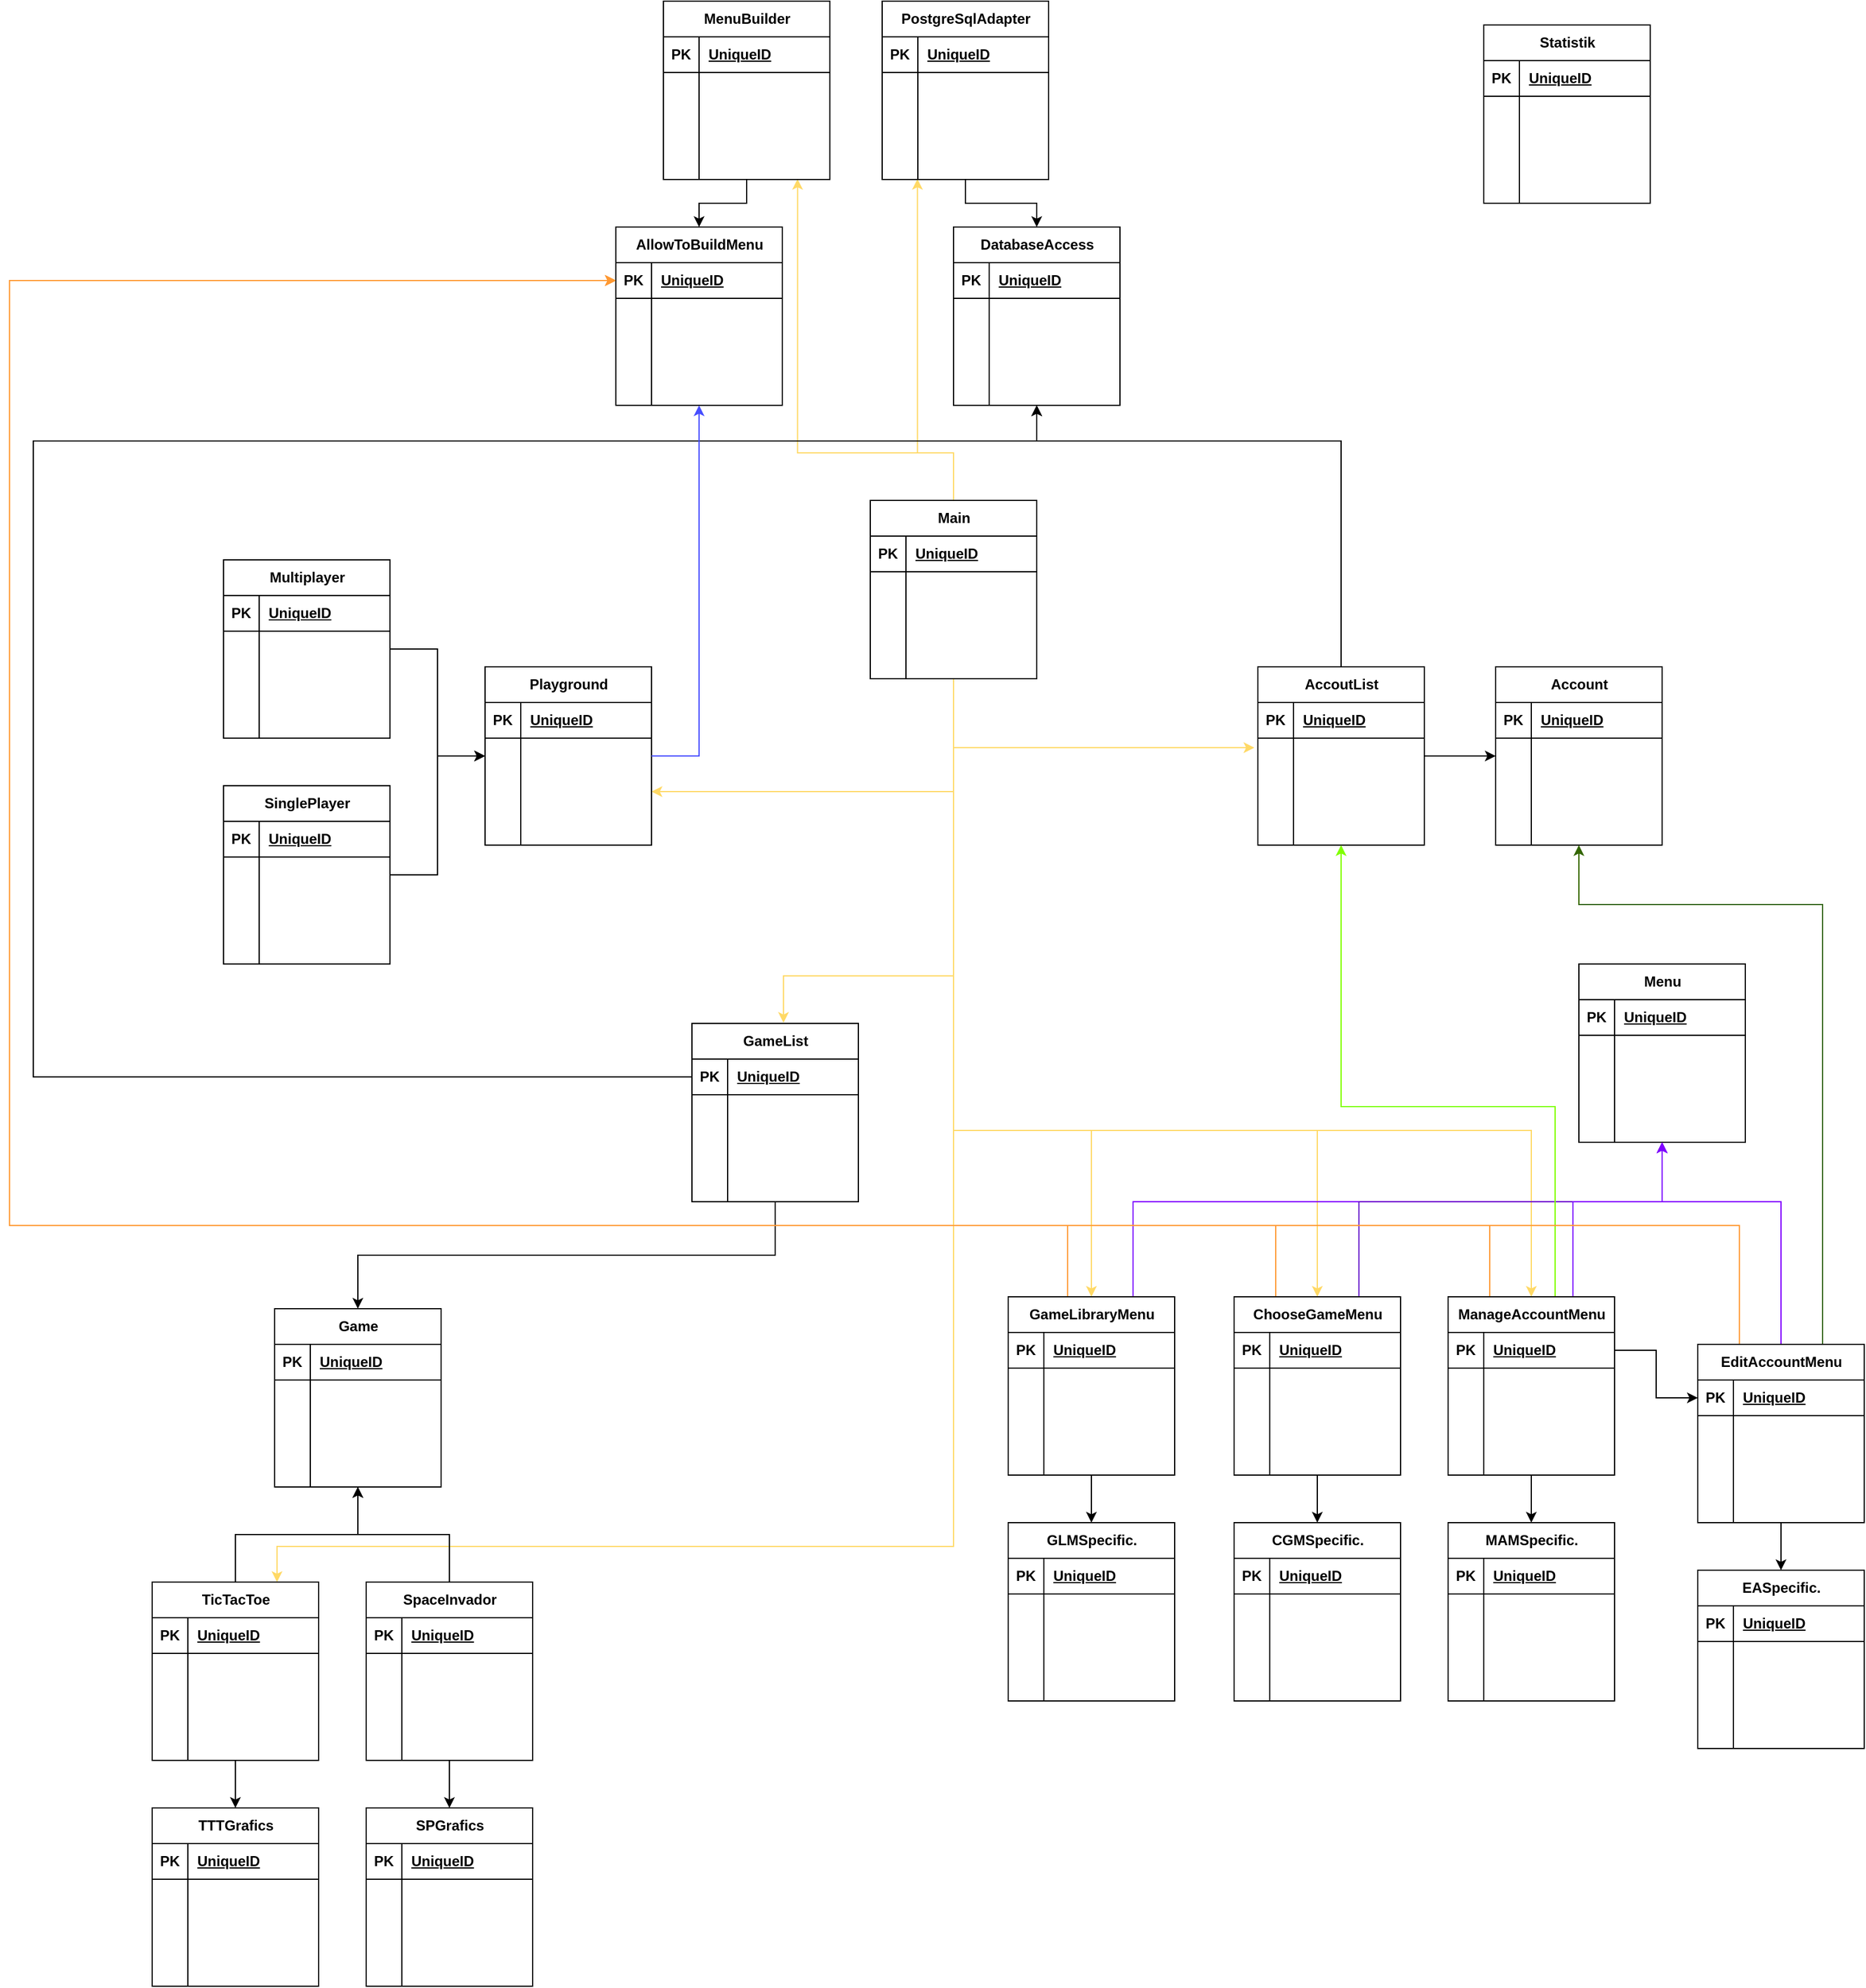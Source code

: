 <mxfile version="21.0.2" type="device"><diagram name="Page-1" id="YhRoADbXANkrHeFVoVAM"><mxGraphModel dx="2589" dy="2033" grid="1" gridSize="10" guides="1" tooltips="1" connect="1" arrows="1" fold="1" page="1" pageScale="1" pageWidth="827" pageHeight="1169" math="0" shadow="0"><root><mxCell id="0"/><mxCell id="1" parent="0"/><mxCell id="oqMG9shJjpQOgf5PsJCg-212" style="edgeStyle=orthogonalEdgeStyle;rounded=0;orthogonalLoop=1;jettySize=auto;html=1;exitX=0.5;exitY=1;exitDx=0;exitDy=0;entryX=-0.021;entryY=0.267;entryDx=0;entryDy=0;entryPerimeter=0;strokeColor=#FFD966;" edge="1" parent="1" source="oqMG9shJjpQOgf5PsJCg-4" target="oqMG9shJjpQOgf5PsJCg-112"><mxGeometry relative="1" as="geometry"/></mxCell><mxCell id="oqMG9shJjpQOgf5PsJCg-291" style="edgeStyle=orthogonalEdgeStyle;rounded=0;orthogonalLoop=1;jettySize=auto;html=1;exitX=0.5;exitY=0;exitDx=0;exitDy=0;entryX=0.806;entryY=0.985;entryDx=0;entryDy=0;entryPerimeter=0;strokeColor=#FFD966;" edge="1" parent="1" source="oqMG9shJjpQOgf5PsJCg-4" target="oqMG9shJjpQOgf5PsJCg-144"><mxGeometry relative="1" as="geometry"><Array as="points"><mxPoint x="414" y="-30"/><mxPoint x="283" y="-30"/></Array></mxGeometry></mxCell><mxCell id="oqMG9shJjpQOgf5PsJCg-292" style="edgeStyle=orthogonalEdgeStyle;rounded=0;orthogonalLoop=1;jettySize=auto;html=1;exitX=0.5;exitY=0;exitDx=0;exitDy=0;entryX=0.212;entryY=0.985;entryDx=0;entryDy=0;entryPerimeter=0;strokeColor=#FFD966;" edge="1" parent="1" source="oqMG9shJjpQOgf5PsJCg-4" target="oqMG9shJjpQOgf5PsJCg-157"><mxGeometry relative="1" as="geometry"><Array as="points"><mxPoint x="414" y="-30"/><mxPoint x="384" y="-30"/></Array></mxGeometry></mxCell><mxCell id="oqMG9shJjpQOgf5PsJCg-293" style="edgeStyle=orthogonalEdgeStyle;rounded=0;orthogonalLoop=1;jettySize=auto;html=1;exitX=0.5;exitY=1;exitDx=0;exitDy=0;entryX=0.5;entryY=0;entryDx=0;entryDy=0;strokeColor=#FFD966;" edge="1" parent="1" source="oqMG9shJjpQOgf5PsJCg-4" target="oqMG9shJjpQOgf5PsJCg-160"><mxGeometry relative="1" as="geometry"><Array as="points"><mxPoint x="414" y="540"/><mxPoint x="530" y="540"/></Array></mxGeometry></mxCell><mxCell id="oqMG9shJjpQOgf5PsJCg-294" style="edgeStyle=orthogonalEdgeStyle;rounded=0;orthogonalLoop=1;jettySize=auto;html=1;exitX=0.5;exitY=1;exitDx=0;exitDy=0;entryX=0.5;entryY=0;entryDx=0;entryDy=0;strokeColor=#FFD966;" edge="1" parent="1" source="oqMG9shJjpQOgf5PsJCg-4" target="oqMG9shJjpQOgf5PsJCg-173"><mxGeometry relative="1" as="geometry"><Array as="points"><mxPoint x="414" y="540"/><mxPoint x="720" y="540"/></Array></mxGeometry></mxCell><mxCell id="oqMG9shJjpQOgf5PsJCg-295" style="edgeStyle=orthogonalEdgeStyle;rounded=0;orthogonalLoop=1;jettySize=auto;html=1;exitX=0.5;exitY=1;exitDx=0;exitDy=0;entryX=0.5;entryY=0;entryDx=0;entryDy=0;strokeColor=#FFD966;" edge="1" parent="1" source="oqMG9shJjpQOgf5PsJCg-4" target="oqMG9shJjpQOgf5PsJCg-186"><mxGeometry relative="1" as="geometry"><Array as="points"><mxPoint x="414" y="540"/><mxPoint x="900" y="540"/></Array></mxGeometry></mxCell><mxCell id="oqMG9shJjpQOgf5PsJCg-296" style="edgeStyle=orthogonalEdgeStyle;rounded=0;orthogonalLoop=1;jettySize=auto;html=1;exitX=0.5;exitY=1;exitDx=0;exitDy=0;entryX=1;entryY=0.5;entryDx=0;entryDy=0;strokeColor=#FFD966;" edge="1" parent="1" source="oqMG9shJjpQOgf5PsJCg-4" target="oqMG9shJjpQOgf5PsJCg-24"><mxGeometry relative="1" as="geometry"/></mxCell><mxCell id="oqMG9shJjpQOgf5PsJCg-297" style="edgeStyle=orthogonalEdgeStyle;rounded=0;orthogonalLoop=1;jettySize=auto;html=1;exitX=0.5;exitY=1;exitDx=0;exitDy=0;entryX=0.55;entryY=-0.003;entryDx=0;entryDy=0;entryPerimeter=0;strokeColor=#FFD966;" edge="1" parent="1" source="oqMG9shJjpQOgf5PsJCg-4" target="oqMG9shJjpQOgf5PsJCg-56"><mxGeometry relative="1" as="geometry"><Array as="points"><mxPoint x="414" y="410"/><mxPoint x="271" y="410"/></Array></mxGeometry></mxCell><mxCell id="oqMG9shJjpQOgf5PsJCg-298" style="edgeStyle=orthogonalEdgeStyle;rounded=0;orthogonalLoop=1;jettySize=auto;html=1;exitX=0.5;exitY=1;exitDx=0;exitDy=0;entryX=0.75;entryY=0;entryDx=0;entryDy=0;strokeColor=#FFD966;" edge="1" parent="1" source="oqMG9shJjpQOgf5PsJCg-4" target="oqMG9shJjpQOgf5PsJCg-82"><mxGeometry relative="1" as="geometry"><Array as="points"><mxPoint x="414" y="890"/><mxPoint x="-155" y="890"/></Array></mxGeometry></mxCell><mxCell id="oqMG9shJjpQOgf5PsJCg-4" value="Main" style="shape=table;startSize=30;container=1;collapsible=1;childLayout=tableLayout;fixedRows=1;rowLines=0;fontStyle=1;align=center;resizeLast=1;html=1;" vertex="1" parent="1"><mxGeometry x="344" y="10" width="140" height="150" as="geometry"/></mxCell><mxCell id="oqMG9shJjpQOgf5PsJCg-5" value="" style="shape=tableRow;horizontal=0;startSize=0;swimlaneHead=0;swimlaneBody=0;fillColor=none;collapsible=0;dropTarget=0;points=[[0,0.5],[1,0.5]];portConstraint=eastwest;top=0;left=0;right=0;bottom=1;" vertex="1" parent="oqMG9shJjpQOgf5PsJCg-4"><mxGeometry y="30" width="140" height="30" as="geometry"/></mxCell><mxCell id="oqMG9shJjpQOgf5PsJCg-6" value="PK" style="shape=partialRectangle;connectable=0;fillColor=none;top=0;left=0;bottom=0;right=0;fontStyle=1;overflow=hidden;whiteSpace=wrap;html=1;" vertex="1" parent="oqMG9shJjpQOgf5PsJCg-5"><mxGeometry width="30" height="30" as="geometry"><mxRectangle width="30" height="30" as="alternateBounds"/></mxGeometry></mxCell><mxCell id="oqMG9shJjpQOgf5PsJCg-7" value="UniqueID" style="shape=partialRectangle;connectable=0;fillColor=none;top=0;left=0;bottom=0;right=0;align=left;spacingLeft=6;fontStyle=5;overflow=hidden;whiteSpace=wrap;html=1;" vertex="1" parent="oqMG9shJjpQOgf5PsJCg-5"><mxGeometry x="30" width="110" height="30" as="geometry"><mxRectangle width="110" height="30" as="alternateBounds"/></mxGeometry></mxCell><mxCell id="oqMG9shJjpQOgf5PsJCg-8" value="" style="shape=tableRow;horizontal=0;startSize=0;swimlaneHead=0;swimlaneBody=0;fillColor=none;collapsible=0;dropTarget=0;points=[[0,0.5],[1,0.5]];portConstraint=eastwest;top=0;left=0;right=0;bottom=0;" vertex="1" parent="oqMG9shJjpQOgf5PsJCg-4"><mxGeometry y="60" width="140" height="30" as="geometry"/></mxCell><mxCell id="oqMG9shJjpQOgf5PsJCg-9" value="" style="shape=partialRectangle;connectable=0;fillColor=none;top=0;left=0;bottom=0;right=0;editable=1;overflow=hidden;whiteSpace=wrap;html=1;" vertex="1" parent="oqMG9shJjpQOgf5PsJCg-8"><mxGeometry width="30" height="30" as="geometry"><mxRectangle width="30" height="30" as="alternateBounds"/></mxGeometry></mxCell><mxCell id="oqMG9shJjpQOgf5PsJCg-10" value="" style="shape=partialRectangle;connectable=0;fillColor=none;top=0;left=0;bottom=0;right=0;align=left;spacingLeft=6;overflow=hidden;whiteSpace=wrap;html=1;" vertex="1" parent="oqMG9shJjpQOgf5PsJCg-8"><mxGeometry x="30" width="110" height="30" as="geometry"><mxRectangle width="110" height="30" as="alternateBounds"/></mxGeometry></mxCell><mxCell id="oqMG9shJjpQOgf5PsJCg-11" value="" style="shape=tableRow;horizontal=0;startSize=0;swimlaneHead=0;swimlaneBody=0;fillColor=none;collapsible=0;dropTarget=0;points=[[0,0.5],[1,0.5]];portConstraint=eastwest;top=0;left=0;right=0;bottom=0;" vertex="1" parent="oqMG9shJjpQOgf5PsJCg-4"><mxGeometry y="90" width="140" height="30" as="geometry"/></mxCell><mxCell id="oqMG9shJjpQOgf5PsJCg-12" value="" style="shape=partialRectangle;connectable=0;fillColor=none;top=0;left=0;bottom=0;right=0;editable=1;overflow=hidden;whiteSpace=wrap;html=1;" vertex="1" parent="oqMG9shJjpQOgf5PsJCg-11"><mxGeometry width="30" height="30" as="geometry"><mxRectangle width="30" height="30" as="alternateBounds"/></mxGeometry></mxCell><mxCell id="oqMG9shJjpQOgf5PsJCg-13" value="" style="shape=partialRectangle;connectable=0;fillColor=none;top=0;left=0;bottom=0;right=0;align=left;spacingLeft=6;overflow=hidden;whiteSpace=wrap;html=1;" vertex="1" parent="oqMG9shJjpQOgf5PsJCg-11"><mxGeometry x="30" width="110" height="30" as="geometry"><mxRectangle width="110" height="30" as="alternateBounds"/></mxGeometry></mxCell><mxCell id="oqMG9shJjpQOgf5PsJCg-14" value="" style="shape=tableRow;horizontal=0;startSize=0;swimlaneHead=0;swimlaneBody=0;fillColor=none;collapsible=0;dropTarget=0;points=[[0,0.5],[1,0.5]];portConstraint=eastwest;top=0;left=0;right=0;bottom=0;" vertex="1" parent="oqMG9shJjpQOgf5PsJCg-4"><mxGeometry y="120" width="140" height="30" as="geometry"/></mxCell><mxCell id="oqMG9shJjpQOgf5PsJCg-15" value="" style="shape=partialRectangle;connectable=0;fillColor=none;top=0;left=0;bottom=0;right=0;editable=1;overflow=hidden;whiteSpace=wrap;html=1;" vertex="1" parent="oqMG9shJjpQOgf5PsJCg-14"><mxGeometry width="30" height="30" as="geometry"><mxRectangle width="30" height="30" as="alternateBounds"/></mxGeometry></mxCell><mxCell id="oqMG9shJjpQOgf5PsJCg-16" value="" style="shape=partialRectangle;connectable=0;fillColor=none;top=0;left=0;bottom=0;right=0;align=left;spacingLeft=6;overflow=hidden;whiteSpace=wrap;html=1;" vertex="1" parent="oqMG9shJjpQOgf5PsJCg-14"><mxGeometry x="30" width="110" height="30" as="geometry"><mxRectangle width="110" height="30" as="alternateBounds"/></mxGeometry></mxCell><mxCell id="oqMG9shJjpQOgf5PsJCg-17" value="Playground" style="shape=table;startSize=30;container=1;collapsible=1;childLayout=tableLayout;fixedRows=1;rowLines=0;fontStyle=1;align=center;resizeLast=1;html=1;" vertex="1" parent="1"><mxGeometry x="20" y="150" width="140" height="150" as="geometry"/></mxCell><mxCell id="oqMG9shJjpQOgf5PsJCg-18" value="" style="shape=tableRow;horizontal=0;startSize=0;swimlaneHead=0;swimlaneBody=0;fillColor=none;collapsible=0;dropTarget=0;points=[[0,0.5],[1,0.5]];portConstraint=eastwest;top=0;left=0;right=0;bottom=1;" vertex="1" parent="oqMG9shJjpQOgf5PsJCg-17"><mxGeometry y="30" width="140" height="30" as="geometry"/></mxCell><mxCell id="oqMG9shJjpQOgf5PsJCg-19" value="PK" style="shape=partialRectangle;connectable=0;fillColor=none;top=0;left=0;bottom=0;right=0;fontStyle=1;overflow=hidden;whiteSpace=wrap;html=1;" vertex="1" parent="oqMG9shJjpQOgf5PsJCg-18"><mxGeometry width="30" height="30" as="geometry"><mxRectangle width="30" height="30" as="alternateBounds"/></mxGeometry></mxCell><mxCell id="oqMG9shJjpQOgf5PsJCg-20" value="UniqueID" style="shape=partialRectangle;connectable=0;fillColor=none;top=0;left=0;bottom=0;right=0;align=left;spacingLeft=6;fontStyle=5;overflow=hidden;whiteSpace=wrap;html=1;" vertex="1" parent="oqMG9shJjpQOgf5PsJCg-18"><mxGeometry x="30" width="110" height="30" as="geometry"><mxRectangle width="110" height="30" as="alternateBounds"/></mxGeometry></mxCell><mxCell id="oqMG9shJjpQOgf5PsJCg-21" value="" style="shape=tableRow;horizontal=0;startSize=0;swimlaneHead=0;swimlaneBody=0;fillColor=none;collapsible=0;dropTarget=0;points=[[0,0.5],[1,0.5]];portConstraint=eastwest;top=0;left=0;right=0;bottom=0;" vertex="1" parent="oqMG9shJjpQOgf5PsJCg-17"><mxGeometry y="60" width="140" height="30" as="geometry"/></mxCell><mxCell id="oqMG9shJjpQOgf5PsJCg-22" value="" style="shape=partialRectangle;connectable=0;fillColor=none;top=0;left=0;bottom=0;right=0;editable=1;overflow=hidden;whiteSpace=wrap;html=1;" vertex="1" parent="oqMG9shJjpQOgf5PsJCg-21"><mxGeometry width="30" height="30" as="geometry"><mxRectangle width="30" height="30" as="alternateBounds"/></mxGeometry></mxCell><mxCell id="oqMG9shJjpQOgf5PsJCg-23" value="" style="shape=partialRectangle;connectable=0;fillColor=none;top=0;left=0;bottom=0;right=0;align=left;spacingLeft=6;overflow=hidden;whiteSpace=wrap;html=1;" vertex="1" parent="oqMG9shJjpQOgf5PsJCg-21"><mxGeometry x="30" width="110" height="30" as="geometry"><mxRectangle width="110" height="30" as="alternateBounds"/></mxGeometry></mxCell><mxCell id="oqMG9shJjpQOgf5PsJCg-24" value="" style="shape=tableRow;horizontal=0;startSize=0;swimlaneHead=0;swimlaneBody=0;fillColor=none;collapsible=0;dropTarget=0;points=[[0,0.5],[1,0.5]];portConstraint=eastwest;top=0;left=0;right=0;bottom=0;" vertex="1" parent="oqMG9shJjpQOgf5PsJCg-17"><mxGeometry y="90" width="140" height="30" as="geometry"/></mxCell><mxCell id="oqMG9shJjpQOgf5PsJCg-25" value="" style="shape=partialRectangle;connectable=0;fillColor=none;top=0;left=0;bottom=0;right=0;editable=1;overflow=hidden;whiteSpace=wrap;html=1;" vertex="1" parent="oqMG9shJjpQOgf5PsJCg-24"><mxGeometry width="30" height="30" as="geometry"><mxRectangle width="30" height="30" as="alternateBounds"/></mxGeometry></mxCell><mxCell id="oqMG9shJjpQOgf5PsJCg-26" value="" style="shape=partialRectangle;connectable=0;fillColor=none;top=0;left=0;bottom=0;right=0;align=left;spacingLeft=6;overflow=hidden;whiteSpace=wrap;html=1;" vertex="1" parent="oqMG9shJjpQOgf5PsJCg-24"><mxGeometry x="30" width="110" height="30" as="geometry"><mxRectangle width="110" height="30" as="alternateBounds"/></mxGeometry></mxCell><mxCell id="oqMG9shJjpQOgf5PsJCg-27" value="" style="shape=tableRow;horizontal=0;startSize=0;swimlaneHead=0;swimlaneBody=0;fillColor=none;collapsible=0;dropTarget=0;points=[[0,0.5],[1,0.5]];portConstraint=eastwest;top=0;left=0;right=0;bottom=0;" vertex="1" parent="oqMG9shJjpQOgf5PsJCg-17"><mxGeometry y="120" width="140" height="30" as="geometry"/></mxCell><mxCell id="oqMG9shJjpQOgf5PsJCg-28" value="" style="shape=partialRectangle;connectable=0;fillColor=none;top=0;left=0;bottom=0;right=0;editable=1;overflow=hidden;whiteSpace=wrap;html=1;" vertex="1" parent="oqMG9shJjpQOgf5PsJCg-27"><mxGeometry width="30" height="30" as="geometry"><mxRectangle width="30" height="30" as="alternateBounds"/></mxGeometry></mxCell><mxCell id="oqMG9shJjpQOgf5PsJCg-29" value="" style="shape=partialRectangle;connectable=0;fillColor=none;top=0;left=0;bottom=0;right=0;align=left;spacingLeft=6;overflow=hidden;whiteSpace=wrap;html=1;" vertex="1" parent="oqMG9shJjpQOgf5PsJCg-27"><mxGeometry x="30" width="110" height="30" as="geometry"><mxRectangle width="110" height="30" as="alternateBounds"/></mxGeometry></mxCell><mxCell id="oqMG9shJjpQOgf5PsJCg-30" value="Multiplayer" style="shape=table;startSize=30;container=1;collapsible=1;childLayout=tableLayout;fixedRows=1;rowLines=0;fontStyle=1;align=center;resizeLast=1;html=1;" vertex="1" parent="1"><mxGeometry x="-200" y="60" width="140" height="150" as="geometry"/></mxCell><mxCell id="oqMG9shJjpQOgf5PsJCg-31" value="" style="shape=tableRow;horizontal=0;startSize=0;swimlaneHead=0;swimlaneBody=0;fillColor=none;collapsible=0;dropTarget=0;points=[[0,0.5],[1,0.5]];portConstraint=eastwest;top=0;left=0;right=0;bottom=1;" vertex="1" parent="oqMG9shJjpQOgf5PsJCg-30"><mxGeometry y="30" width="140" height="30" as="geometry"/></mxCell><mxCell id="oqMG9shJjpQOgf5PsJCg-32" value="PK" style="shape=partialRectangle;connectable=0;fillColor=none;top=0;left=0;bottom=0;right=0;fontStyle=1;overflow=hidden;whiteSpace=wrap;html=1;" vertex="1" parent="oqMG9shJjpQOgf5PsJCg-31"><mxGeometry width="30" height="30" as="geometry"><mxRectangle width="30" height="30" as="alternateBounds"/></mxGeometry></mxCell><mxCell id="oqMG9shJjpQOgf5PsJCg-33" value="UniqueID" style="shape=partialRectangle;connectable=0;fillColor=none;top=0;left=0;bottom=0;right=0;align=left;spacingLeft=6;fontStyle=5;overflow=hidden;whiteSpace=wrap;html=1;" vertex="1" parent="oqMG9shJjpQOgf5PsJCg-31"><mxGeometry x="30" width="110" height="30" as="geometry"><mxRectangle width="110" height="30" as="alternateBounds"/></mxGeometry></mxCell><mxCell id="oqMG9shJjpQOgf5PsJCg-34" value="" style="shape=tableRow;horizontal=0;startSize=0;swimlaneHead=0;swimlaneBody=0;fillColor=none;collapsible=0;dropTarget=0;points=[[0,0.5],[1,0.5]];portConstraint=eastwest;top=0;left=0;right=0;bottom=0;" vertex="1" parent="oqMG9shJjpQOgf5PsJCg-30"><mxGeometry y="60" width="140" height="30" as="geometry"/></mxCell><mxCell id="oqMG9shJjpQOgf5PsJCg-35" value="" style="shape=partialRectangle;connectable=0;fillColor=none;top=0;left=0;bottom=0;right=0;editable=1;overflow=hidden;whiteSpace=wrap;html=1;" vertex="1" parent="oqMG9shJjpQOgf5PsJCg-34"><mxGeometry width="30" height="30" as="geometry"><mxRectangle width="30" height="30" as="alternateBounds"/></mxGeometry></mxCell><mxCell id="oqMG9shJjpQOgf5PsJCg-36" value="" style="shape=partialRectangle;connectable=0;fillColor=none;top=0;left=0;bottom=0;right=0;align=left;spacingLeft=6;overflow=hidden;whiteSpace=wrap;html=1;" vertex="1" parent="oqMG9shJjpQOgf5PsJCg-34"><mxGeometry x="30" width="110" height="30" as="geometry"><mxRectangle width="110" height="30" as="alternateBounds"/></mxGeometry></mxCell><mxCell id="oqMG9shJjpQOgf5PsJCg-37" value="" style="shape=tableRow;horizontal=0;startSize=0;swimlaneHead=0;swimlaneBody=0;fillColor=none;collapsible=0;dropTarget=0;points=[[0,0.5],[1,0.5]];portConstraint=eastwest;top=0;left=0;right=0;bottom=0;" vertex="1" parent="oqMG9shJjpQOgf5PsJCg-30"><mxGeometry y="90" width="140" height="30" as="geometry"/></mxCell><mxCell id="oqMG9shJjpQOgf5PsJCg-38" value="" style="shape=partialRectangle;connectable=0;fillColor=none;top=0;left=0;bottom=0;right=0;editable=1;overflow=hidden;whiteSpace=wrap;html=1;" vertex="1" parent="oqMG9shJjpQOgf5PsJCg-37"><mxGeometry width="30" height="30" as="geometry"><mxRectangle width="30" height="30" as="alternateBounds"/></mxGeometry></mxCell><mxCell id="oqMG9shJjpQOgf5PsJCg-39" value="" style="shape=partialRectangle;connectable=0;fillColor=none;top=0;left=0;bottom=0;right=0;align=left;spacingLeft=6;overflow=hidden;whiteSpace=wrap;html=1;" vertex="1" parent="oqMG9shJjpQOgf5PsJCg-37"><mxGeometry x="30" width="110" height="30" as="geometry"><mxRectangle width="110" height="30" as="alternateBounds"/></mxGeometry></mxCell><mxCell id="oqMG9shJjpQOgf5PsJCg-40" value="" style="shape=tableRow;horizontal=0;startSize=0;swimlaneHead=0;swimlaneBody=0;fillColor=none;collapsible=0;dropTarget=0;points=[[0,0.5],[1,0.5]];portConstraint=eastwest;top=0;left=0;right=0;bottom=0;" vertex="1" parent="oqMG9shJjpQOgf5PsJCg-30"><mxGeometry y="120" width="140" height="30" as="geometry"/></mxCell><mxCell id="oqMG9shJjpQOgf5PsJCg-41" value="" style="shape=partialRectangle;connectable=0;fillColor=none;top=0;left=0;bottom=0;right=0;editable=1;overflow=hidden;whiteSpace=wrap;html=1;" vertex="1" parent="oqMG9shJjpQOgf5PsJCg-40"><mxGeometry width="30" height="30" as="geometry"><mxRectangle width="30" height="30" as="alternateBounds"/></mxGeometry></mxCell><mxCell id="oqMG9shJjpQOgf5PsJCg-42" value="" style="shape=partialRectangle;connectable=0;fillColor=none;top=0;left=0;bottom=0;right=0;align=left;spacingLeft=6;overflow=hidden;whiteSpace=wrap;html=1;" vertex="1" parent="oqMG9shJjpQOgf5PsJCg-40"><mxGeometry x="30" width="110" height="30" as="geometry"><mxRectangle width="110" height="30" as="alternateBounds"/></mxGeometry></mxCell><mxCell id="oqMG9shJjpQOgf5PsJCg-43" value="SinglePlayer" style="shape=table;startSize=30;container=1;collapsible=1;childLayout=tableLayout;fixedRows=1;rowLines=0;fontStyle=1;align=center;resizeLast=1;html=1;" vertex="1" parent="1"><mxGeometry x="-200" y="250" width="140" height="150" as="geometry"/></mxCell><mxCell id="oqMG9shJjpQOgf5PsJCg-44" value="" style="shape=tableRow;horizontal=0;startSize=0;swimlaneHead=0;swimlaneBody=0;fillColor=none;collapsible=0;dropTarget=0;points=[[0,0.5],[1,0.5]];portConstraint=eastwest;top=0;left=0;right=0;bottom=1;" vertex="1" parent="oqMG9shJjpQOgf5PsJCg-43"><mxGeometry y="30" width="140" height="30" as="geometry"/></mxCell><mxCell id="oqMG9shJjpQOgf5PsJCg-45" value="PK" style="shape=partialRectangle;connectable=0;fillColor=none;top=0;left=0;bottom=0;right=0;fontStyle=1;overflow=hidden;whiteSpace=wrap;html=1;" vertex="1" parent="oqMG9shJjpQOgf5PsJCg-44"><mxGeometry width="30" height="30" as="geometry"><mxRectangle width="30" height="30" as="alternateBounds"/></mxGeometry></mxCell><mxCell id="oqMG9shJjpQOgf5PsJCg-46" value="UniqueID" style="shape=partialRectangle;connectable=0;fillColor=none;top=0;left=0;bottom=0;right=0;align=left;spacingLeft=6;fontStyle=5;overflow=hidden;whiteSpace=wrap;html=1;" vertex="1" parent="oqMG9shJjpQOgf5PsJCg-44"><mxGeometry x="30" width="110" height="30" as="geometry"><mxRectangle width="110" height="30" as="alternateBounds"/></mxGeometry></mxCell><mxCell id="oqMG9shJjpQOgf5PsJCg-47" value="" style="shape=tableRow;horizontal=0;startSize=0;swimlaneHead=0;swimlaneBody=0;fillColor=none;collapsible=0;dropTarget=0;points=[[0,0.5],[1,0.5]];portConstraint=eastwest;top=0;left=0;right=0;bottom=0;" vertex="1" parent="oqMG9shJjpQOgf5PsJCg-43"><mxGeometry y="60" width="140" height="30" as="geometry"/></mxCell><mxCell id="oqMG9shJjpQOgf5PsJCg-48" value="" style="shape=partialRectangle;connectable=0;fillColor=none;top=0;left=0;bottom=0;right=0;editable=1;overflow=hidden;whiteSpace=wrap;html=1;" vertex="1" parent="oqMG9shJjpQOgf5PsJCg-47"><mxGeometry width="30" height="30" as="geometry"><mxRectangle width="30" height="30" as="alternateBounds"/></mxGeometry></mxCell><mxCell id="oqMG9shJjpQOgf5PsJCg-49" value="" style="shape=partialRectangle;connectable=0;fillColor=none;top=0;left=0;bottom=0;right=0;align=left;spacingLeft=6;overflow=hidden;whiteSpace=wrap;html=1;" vertex="1" parent="oqMG9shJjpQOgf5PsJCg-47"><mxGeometry x="30" width="110" height="30" as="geometry"><mxRectangle width="110" height="30" as="alternateBounds"/></mxGeometry></mxCell><mxCell id="oqMG9shJjpQOgf5PsJCg-50" value="" style="shape=tableRow;horizontal=0;startSize=0;swimlaneHead=0;swimlaneBody=0;fillColor=none;collapsible=0;dropTarget=0;points=[[0,0.5],[1,0.5]];portConstraint=eastwest;top=0;left=0;right=0;bottom=0;" vertex="1" parent="oqMG9shJjpQOgf5PsJCg-43"><mxGeometry y="90" width="140" height="30" as="geometry"/></mxCell><mxCell id="oqMG9shJjpQOgf5PsJCg-51" value="" style="shape=partialRectangle;connectable=0;fillColor=none;top=0;left=0;bottom=0;right=0;editable=1;overflow=hidden;whiteSpace=wrap;html=1;" vertex="1" parent="oqMG9shJjpQOgf5PsJCg-50"><mxGeometry width="30" height="30" as="geometry"><mxRectangle width="30" height="30" as="alternateBounds"/></mxGeometry></mxCell><mxCell id="oqMG9shJjpQOgf5PsJCg-52" value="" style="shape=partialRectangle;connectable=0;fillColor=none;top=0;left=0;bottom=0;right=0;align=left;spacingLeft=6;overflow=hidden;whiteSpace=wrap;html=1;" vertex="1" parent="oqMG9shJjpQOgf5PsJCg-50"><mxGeometry x="30" width="110" height="30" as="geometry"><mxRectangle width="110" height="30" as="alternateBounds"/></mxGeometry></mxCell><mxCell id="oqMG9shJjpQOgf5PsJCg-53" value="" style="shape=tableRow;horizontal=0;startSize=0;swimlaneHead=0;swimlaneBody=0;fillColor=none;collapsible=0;dropTarget=0;points=[[0,0.5],[1,0.5]];portConstraint=eastwest;top=0;left=0;right=0;bottom=0;" vertex="1" parent="oqMG9shJjpQOgf5PsJCg-43"><mxGeometry y="120" width="140" height="30" as="geometry"/></mxCell><mxCell id="oqMG9shJjpQOgf5PsJCg-54" value="" style="shape=partialRectangle;connectable=0;fillColor=none;top=0;left=0;bottom=0;right=0;editable=1;overflow=hidden;whiteSpace=wrap;html=1;" vertex="1" parent="oqMG9shJjpQOgf5PsJCg-53"><mxGeometry width="30" height="30" as="geometry"><mxRectangle width="30" height="30" as="alternateBounds"/></mxGeometry></mxCell><mxCell id="oqMG9shJjpQOgf5PsJCg-55" value="" style="shape=partialRectangle;connectable=0;fillColor=none;top=0;left=0;bottom=0;right=0;align=left;spacingLeft=6;overflow=hidden;whiteSpace=wrap;html=1;" vertex="1" parent="oqMG9shJjpQOgf5PsJCg-53"><mxGeometry x="30" width="110" height="30" as="geometry"><mxRectangle width="110" height="30" as="alternateBounds"/></mxGeometry></mxCell><mxCell id="oqMG9shJjpQOgf5PsJCg-228" style="edgeStyle=orthogonalEdgeStyle;rounded=0;orthogonalLoop=1;jettySize=auto;html=1;exitX=0.5;exitY=1;exitDx=0;exitDy=0;entryX=0.5;entryY=0;entryDx=0;entryDy=0;" edge="1" parent="1" source="oqMG9shJjpQOgf5PsJCg-56" target="oqMG9shJjpQOgf5PsJCg-69"><mxGeometry relative="1" as="geometry"/></mxCell><mxCell id="oqMG9shJjpQOgf5PsJCg-56" value="GameList" style="shape=table;startSize=30;container=1;collapsible=1;childLayout=tableLayout;fixedRows=1;rowLines=0;fontStyle=1;align=center;resizeLast=1;html=1;" vertex="1" parent="1"><mxGeometry x="194" y="450" width="140" height="150" as="geometry"/></mxCell><mxCell id="oqMG9shJjpQOgf5PsJCg-57" value="" style="shape=tableRow;horizontal=0;startSize=0;swimlaneHead=0;swimlaneBody=0;fillColor=none;collapsible=0;dropTarget=0;points=[[0,0.5],[1,0.5]];portConstraint=eastwest;top=0;left=0;right=0;bottom=1;" vertex="1" parent="oqMG9shJjpQOgf5PsJCg-56"><mxGeometry y="30" width="140" height="30" as="geometry"/></mxCell><mxCell id="oqMG9shJjpQOgf5PsJCg-58" value="PK" style="shape=partialRectangle;connectable=0;fillColor=none;top=0;left=0;bottom=0;right=0;fontStyle=1;overflow=hidden;whiteSpace=wrap;html=1;" vertex="1" parent="oqMG9shJjpQOgf5PsJCg-57"><mxGeometry width="30" height="30" as="geometry"><mxRectangle width="30" height="30" as="alternateBounds"/></mxGeometry></mxCell><mxCell id="oqMG9shJjpQOgf5PsJCg-59" value="UniqueID" style="shape=partialRectangle;connectable=0;fillColor=none;top=0;left=0;bottom=0;right=0;align=left;spacingLeft=6;fontStyle=5;overflow=hidden;whiteSpace=wrap;html=1;" vertex="1" parent="oqMG9shJjpQOgf5PsJCg-57"><mxGeometry x="30" width="110" height="30" as="geometry"><mxRectangle width="110" height="30" as="alternateBounds"/></mxGeometry></mxCell><mxCell id="oqMG9shJjpQOgf5PsJCg-60" value="" style="shape=tableRow;horizontal=0;startSize=0;swimlaneHead=0;swimlaneBody=0;fillColor=none;collapsible=0;dropTarget=0;points=[[0,0.5],[1,0.5]];portConstraint=eastwest;top=0;left=0;right=0;bottom=0;" vertex="1" parent="oqMG9shJjpQOgf5PsJCg-56"><mxGeometry y="60" width="140" height="30" as="geometry"/></mxCell><mxCell id="oqMG9shJjpQOgf5PsJCg-61" value="" style="shape=partialRectangle;connectable=0;fillColor=none;top=0;left=0;bottom=0;right=0;editable=1;overflow=hidden;whiteSpace=wrap;html=1;" vertex="1" parent="oqMG9shJjpQOgf5PsJCg-60"><mxGeometry width="30" height="30" as="geometry"><mxRectangle width="30" height="30" as="alternateBounds"/></mxGeometry></mxCell><mxCell id="oqMG9shJjpQOgf5PsJCg-62" value="" style="shape=partialRectangle;connectable=0;fillColor=none;top=0;left=0;bottom=0;right=0;align=left;spacingLeft=6;overflow=hidden;whiteSpace=wrap;html=1;" vertex="1" parent="oqMG9shJjpQOgf5PsJCg-60"><mxGeometry x="30" width="110" height="30" as="geometry"><mxRectangle width="110" height="30" as="alternateBounds"/></mxGeometry></mxCell><mxCell id="oqMG9shJjpQOgf5PsJCg-63" value="" style="shape=tableRow;horizontal=0;startSize=0;swimlaneHead=0;swimlaneBody=0;fillColor=none;collapsible=0;dropTarget=0;points=[[0,0.5],[1,0.5]];portConstraint=eastwest;top=0;left=0;right=0;bottom=0;" vertex="1" parent="oqMG9shJjpQOgf5PsJCg-56"><mxGeometry y="90" width="140" height="30" as="geometry"/></mxCell><mxCell id="oqMG9shJjpQOgf5PsJCg-64" value="" style="shape=partialRectangle;connectable=0;fillColor=none;top=0;left=0;bottom=0;right=0;editable=1;overflow=hidden;whiteSpace=wrap;html=1;" vertex="1" parent="oqMG9shJjpQOgf5PsJCg-63"><mxGeometry width="30" height="30" as="geometry"><mxRectangle width="30" height="30" as="alternateBounds"/></mxGeometry></mxCell><mxCell id="oqMG9shJjpQOgf5PsJCg-65" value="" style="shape=partialRectangle;connectable=0;fillColor=none;top=0;left=0;bottom=0;right=0;align=left;spacingLeft=6;overflow=hidden;whiteSpace=wrap;html=1;" vertex="1" parent="oqMG9shJjpQOgf5PsJCg-63"><mxGeometry x="30" width="110" height="30" as="geometry"><mxRectangle width="110" height="30" as="alternateBounds"/></mxGeometry></mxCell><mxCell id="oqMG9shJjpQOgf5PsJCg-66" value="" style="shape=tableRow;horizontal=0;startSize=0;swimlaneHead=0;swimlaneBody=0;fillColor=none;collapsible=0;dropTarget=0;points=[[0,0.5],[1,0.5]];portConstraint=eastwest;top=0;left=0;right=0;bottom=0;" vertex="1" parent="oqMG9shJjpQOgf5PsJCg-56"><mxGeometry y="120" width="140" height="30" as="geometry"/></mxCell><mxCell id="oqMG9shJjpQOgf5PsJCg-67" value="" style="shape=partialRectangle;connectable=0;fillColor=none;top=0;left=0;bottom=0;right=0;editable=1;overflow=hidden;whiteSpace=wrap;html=1;" vertex="1" parent="oqMG9shJjpQOgf5PsJCg-66"><mxGeometry width="30" height="30" as="geometry"><mxRectangle width="30" height="30" as="alternateBounds"/></mxGeometry></mxCell><mxCell id="oqMG9shJjpQOgf5PsJCg-68" value="" style="shape=partialRectangle;connectable=0;fillColor=none;top=0;left=0;bottom=0;right=0;align=left;spacingLeft=6;overflow=hidden;whiteSpace=wrap;html=1;" vertex="1" parent="oqMG9shJjpQOgf5PsJCg-66"><mxGeometry x="30" width="110" height="30" as="geometry"><mxRectangle width="110" height="30" as="alternateBounds"/></mxGeometry></mxCell><mxCell id="oqMG9shJjpQOgf5PsJCg-69" value="Game" style="shape=table;startSize=30;container=1;collapsible=1;childLayout=tableLayout;fixedRows=1;rowLines=0;fontStyle=1;align=center;resizeLast=1;html=1;" vertex="1" parent="1"><mxGeometry x="-157" y="690" width="140" height="150" as="geometry"/></mxCell><mxCell id="oqMG9shJjpQOgf5PsJCg-70" value="" style="shape=tableRow;horizontal=0;startSize=0;swimlaneHead=0;swimlaneBody=0;fillColor=none;collapsible=0;dropTarget=0;points=[[0,0.5],[1,0.5]];portConstraint=eastwest;top=0;left=0;right=0;bottom=1;" vertex="1" parent="oqMG9shJjpQOgf5PsJCg-69"><mxGeometry y="30" width="140" height="30" as="geometry"/></mxCell><mxCell id="oqMG9shJjpQOgf5PsJCg-71" value="PK" style="shape=partialRectangle;connectable=0;fillColor=none;top=0;left=0;bottom=0;right=0;fontStyle=1;overflow=hidden;whiteSpace=wrap;html=1;" vertex="1" parent="oqMG9shJjpQOgf5PsJCg-70"><mxGeometry width="30" height="30" as="geometry"><mxRectangle width="30" height="30" as="alternateBounds"/></mxGeometry></mxCell><mxCell id="oqMG9shJjpQOgf5PsJCg-72" value="UniqueID" style="shape=partialRectangle;connectable=0;fillColor=none;top=0;left=0;bottom=0;right=0;align=left;spacingLeft=6;fontStyle=5;overflow=hidden;whiteSpace=wrap;html=1;" vertex="1" parent="oqMG9shJjpQOgf5PsJCg-70"><mxGeometry x="30" width="110" height="30" as="geometry"><mxRectangle width="110" height="30" as="alternateBounds"/></mxGeometry></mxCell><mxCell id="oqMG9shJjpQOgf5PsJCg-73" value="" style="shape=tableRow;horizontal=0;startSize=0;swimlaneHead=0;swimlaneBody=0;fillColor=none;collapsible=0;dropTarget=0;points=[[0,0.5],[1,0.5]];portConstraint=eastwest;top=0;left=0;right=0;bottom=0;" vertex="1" parent="oqMG9shJjpQOgf5PsJCg-69"><mxGeometry y="60" width="140" height="30" as="geometry"/></mxCell><mxCell id="oqMG9shJjpQOgf5PsJCg-74" value="" style="shape=partialRectangle;connectable=0;fillColor=none;top=0;left=0;bottom=0;right=0;editable=1;overflow=hidden;whiteSpace=wrap;html=1;" vertex="1" parent="oqMG9shJjpQOgf5PsJCg-73"><mxGeometry width="30" height="30" as="geometry"><mxRectangle width="30" height="30" as="alternateBounds"/></mxGeometry></mxCell><mxCell id="oqMG9shJjpQOgf5PsJCg-75" value="" style="shape=partialRectangle;connectable=0;fillColor=none;top=0;left=0;bottom=0;right=0;align=left;spacingLeft=6;overflow=hidden;whiteSpace=wrap;html=1;" vertex="1" parent="oqMG9shJjpQOgf5PsJCg-73"><mxGeometry x="30" width="110" height="30" as="geometry"><mxRectangle width="110" height="30" as="alternateBounds"/></mxGeometry></mxCell><mxCell id="oqMG9shJjpQOgf5PsJCg-76" value="" style="shape=tableRow;horizontal=0;startSize=0;swimlaneHead=0;swimlaneBody=0;fillColor=none;collapsible=0;dropTarget=0;points=[[0,0.5],[1,0.5]];portConstraint=eastwest;top=0;left=0;right=0;bottom=0;" vertex="1" parent="oqMG9shJjpQOgf5PsJCg-69"><mxGeometry y="90" width="140" height="30" as="geometry"/></mxCell><mxCell id="oqMG9shJjpQOgf5PsJCg-77" value="" style="shape=partialRectangle;connectable=0;fillColor=none;top=0;left=0;bottom=0;right=0;editable=1;overflow=hidden;whiteSpace=wrap;html=1;" vertex="1" parent="oqMG9shJjpQOgf5PsJCg-76"><mxGeometry width="30" height="30" as="geometry"><mxRectangle width="30" height="30" as="alternateBounds"/></mxGeometry></mxCell><mxCell id="oqMG9shJjpQOgf5PsJCg-78" value="" style="shape=partialRectangle;connectable=0;fillColor=none;top=0;left=0;bottom=0;right=0;align=left;spacingLeft=6;overflow=hidden;whiteSpace=wrap;html=1;" vertex="1" parent="oqMG9shJjpQOgf5PsJCg-76"><mxGeometry x="30" width="110" height="30" as="geometry"><mxRectangle width="110" height="30" as="alternateBounds"/></mxGeometry></mxCell><mxCell id="oqMG9shJjpQOgf5PsJCg-79" value="" style="shape=tableRow;horizontal=0;startSize=0;swimlaneHead=0;swimlaneBody=0;fillColor=none;collapsible=0;dropTarget=0;points=[[0,0.5],[1,0.5]];portConstraint=eastwest;top=0;left=0;right=0;bottom=0;" vertex="1" parent="oqMG9shJjpQOgf5PsJCg-69"><mxGeometry y="120" width="140" height="30" as="geometry"/></mxCell><mxCell id="oqMG9shJjpQOgf5PsJCg-80" value="" style="shape=partialRectangle;connectable=0;fillColor=none;top=0;left=0;bottom=0;right=0;editable=1;overflow=hidden;whiteSpace=wrap;html=1;" vertex="1" parent="oqMG9shJjpQOgf5PsJCg-79"><mxGeometry width="30" height="30" as="geometry"><mxRectangle width="30" height="30" as="alternateBounds"/></mxGeometry></mxCell><mxCell id="oqMG9shJjpQOgf5PsJCg-81" value="" style="shape=partialRectangle;connectable=0;fillColor=none;top=0;left=0;bottom=0;right=0;align=left;spacingLeft=6;overflow=hidden;whiteSpace=wrap;html=1;" vertex="1" parent="oqMG9shJjpQOgf5PsJCg-79"><mxGeometry x="30" width="110" height="30" as="geometry"><mxRectangle width="110" height="30" as="alternateBounds"/></mxGeometry></mxCell><mxCell id="oqMG9shJjpQOgf5PsJCg-287" style="edgeStyle=orthogonalEdgeStyle;rounded=0;orthogonalLoop=1;jettySize=auto;html=1;exitX=0.5;exitY=1;exitDx=0;exitDy=0;entryX=0.5;entryY=0;entryDx=0;entryDy=0;" edge="1" parent="1" source="oqMG9shJjpQOgf5PsJCg-82" target="oqMG9shJjpQOgf5PsJCg-261"><mxGeometry relative="1" as="geometry"/></mxCell><mxCell id="oqMG9shJjpQOgf5PsJCg-289" style="edgeStyle=orthogonalEdgeStyle;rounded=0;orthogonalLoop=1;jettySize=auto;html=1;exitX=0.5;exitY=0;exitDx=0;exitDy=0;" edge="1" parent="1" source="oqMG9shJjpQOgf5PsJCg-82" target="oqMG9shJjpQOgf5PsJCg-69"><mxGeometry relative="1" as="geometry"/></mxCell><mxCell id="oqMG9shJjpQOgf5PsJCg-82" value="TicTacToe" style="shape=table;startSize=30;container=1;collapsible=1;childLayout=tableLayout;fixedRows=1;rowLines=0;fontStyle=1;align=center;resizeLast=1;html=1;" vertex="1" parent="1"><mxGeometry x="-260" y="920" width="140" height="150" as="geometry"/></mxCell><mxCell id="oqMG9shJjpQOgf5PsJCg-83" value="" style="shape=tableRow;horizontal=0;startSize=0;swimlaneHead=0;swimlaneBody=0;fillColor=none;collapsible=0;dropTarget=0;points=[[0,0.5],[1,0.5]];portConstraint=eastwest;top=0;left=0;right=0;bottom=1;" vertex="1" parent="oqMG9shJjpQOgf5PsJCg-82"><mxGeometry y="30" width="140" height="30" as="geometry"/></mxCell><mxCell id="oqMG9shJjpQOgf5PsJCg-84" value="PK" style="shape=partialRectangle;connectable=0;fillColor=none;top=0;left=0;bottom=0;right=0;fontStyle=1;overflow=hidden;whiteSpace=wrap;html=1;" vertex="1" parent="oqMG9shJjpQOgf5PsJCg-83"><mxGeometry width="30" height="30" as="geometry"><mxRectangle width="30" height="30" as="alternateBounds"/></mxGeometry></mxCell><mxCell id="oqMG9shJjpQOgf5PsJCg-85" value="UniqueID" style="shape=partialRectangle;connectable=0;fillColor=none;top=0;left=0;bottom=0;right=0;align=left;spacingLeft=6;fontStyle=5;overflow=hidden;whiteSpace=wrap;html=1;" vertex="1" parent="oqMG9shJjpQOgf5PsJCg-83"><mxGeometry x="30" width="110" height="30" as="geometry"><mxRectangle width="110" height="30" as="alternateBounds"/></mxGeometry></mxCell><mxCell id="oqMG9shJjpQOgf5PsJCg-86" value="" style="shape=tableRow;horizontal=0;startSize=0;swimlaneHead=0;swimlaneBody=0;fillColor=none;collapsible=0;dropTarget=0;points=[[0,0.5],[1,0.5]];portConstraint=eastwest;top=0;left=0;right=0;bottom=0;" vertex="1" parent="oqMG9shJjpQOgf5PsJCg-82"><mxGeometry y="60" width="140" height="30" as="geometry"/></mxCell><mxCell id="oqMG9shJjpQOgf5PsJCg-87" value="" style="shape=partialRectangle;connectable=0;fillColor=none;top=0;left=0;bottom=0;right=0;editable=1;overflow=hidden;whiteSpace=wrap;html=1;" vertex="1" parent="oqMG9shJjpQOgf5PsJCg-86"><mxGeometry width="30" height="30" as="geometry"><mxRectangle width="30" height="30" as="alternateBounds"/></mxGeometry></mxCell><mxCell id="oqMG9shJjpQOgf5PsJCg-88" value="" style="shape=partialRectangle;connectable=0;fillColor=none;top=0;left=0;bottom=0;right=0;align=left;spacingLeft=6;overflow=hidden;whiteSpace=wrap;html=1;" vertex="1" parent="oqMG9shJjpQOgf5PsJCg-86"><mxGeometry x="30" width="110" height="30" as="geometry"><mxRectangle width="110" height="30" as="alternateBounds"/></mxGeometry></mxCell><mxCell id="oqMG9shJjpQOgf5PsJCg-89" value="" style="shape=tableRow;horizontal=0;startSize=0;swimlaneHead=0;swimlaneBody=0;fillColor=none;collapsible=0;dropTarget=0;points=[[0,0.5],[1,0.5]];portConstraint=eastwest;top=0;left=0;right=0;bottom=0;" vertex="1" parent="oqMG9shJjpQOgf5PsJCg-82"><mxGeometry y="90" width="140" height="30" as="geometry"/></mxCell><mxCell id="oqMG9shJjpQOgf5PsJCg-90" value="" style="shape=partialRectangle;connectable=0;fillColor=none;top=0;left=0;bottom=0;right=0;editable=1;overflow=hidden;whiteSpace=wrap;html=1;" vertex="1" parent="oqMG9shJjpQOgf5PsJCg-89"><mxGeometry width="30" height="30" as="geometry"><mxRectangle width="30" height="30" as="alternateBounds"/></mxGeometry></mxCell><mxCell id="oqMG9shJjpQOgf5PsJCg-91" value="" style="shape=partialRectangle;connectable=0;fillColor=none;top=0;left=0;bottom=0;right=0;align=left;spacingLeft=6;overflow=hidden;whiteSpace=wrap;html=1;" vertex="1" parent="oqMG9shJjpQOgf5PsJCg-89"><mxGeometry x="30" width="110" height="30" as="geometry"><mxRectangle width="110" height="30" as="alternateBounds"/></mxGeometry></mxCell><mxCell id="oqMG9shJjpQOgf5PsJCg-92" value="" style="shape=tableRow;horizontal=0;startSize=0;swimlaneHead=0;swimlaneBody=0;fillColor=none;collapsible=0;dropTarget=0;points=[[0,0.5],[1,0.5]];portConstraint=eastwest;top=0;left=0;right=0;bottom=0;" vertex="1" parent="oqMG9shJjpQOgf5PsJCg-82"><mxGeometry y="120" width="140" height="30" as="geometry"/></mxCell><mxCell id="oqMG9shJjpQOgf5PsJCg-93" value="" style="shape=partialRectangle;connectable=0;fillColor=none;top=0;left=0;bottom=0;right=0;editable=1;overflow=hidden;whiteSpace=wrap;html=1;" vertex="1" parent="oqMG9shJjpQOgf5PsJCg-92"><mxGeometry width="30" height="30" as="geometry"><mxRectangle width="30" height="30" as="alternateBounds"/></mxGeometry></mxCell><mxCell id="oqMG9shJjpQOgf5PsJCg-94" value="" style="shape=partialRectangle;connectable=0;fillColor=none;top=0;left=0;bottom=0;right=0;align=left;spacingLeft=6;overflow=hidden;whiteSpace=wrap;html=1;" vertex="1" parent="oqMG9shJjpQOgf5PsJCg-92"><mxGeometry x="30" width="110" height="30" as="geometry"><mxRectangle width="110" height="30" as="alternateBounds"/></mxGeometry></mxCell><mxCell id="oqMG9shJjpQOgf5PsJCg-288" style="edgeStyle=orthogonalEdgeStyle;rounded=0;orthogonalLoop=1;jettySize=auto;html=1;exitX=0.5;exitY=1;exitDx=0;exitDy=0;entryX=0.5;entryY=0;entryDx=0;entryDy=0;" edge="1" parent="1" source="oqMG9shJjpQOgf5PsJCg-95" target="oqMG9shJjpQOgf5PsJCg-274"><mxGeometry relative="1" as="geometry"/></mxCell><mxCell id="oqMG9shJjpQOgf5PsJCg-290" style="edgeStyle=orthogonalEdgeStyle;rounded=0;orthogonalLoop=1;jettySize=auto;html=1;exitX=0.5;exitY=0;exitDx=0;exitDy=0;" edge="1" parent="1" source="oqMG9shJjpQOgf5PsJCg-95" target="oqMG9shJjpQOgf5PsJCg-69"><mxGeometry relative="1" as="geometry"/></mxCell><mxCell id="oqMG9shJjpQOgf5PsJCg-95" value="SpaceInvador" style="shape=table;startSize=30;container=1;collapsible=1;childLayout=tableLayout;fixedRows=1;rowLines=0;fontStyle=1;align=center;resizeLast=1;html=1;" vertex="1" parent="1"><mxGeometry x="-80" y="920" width="140" height="150" as="geometry"/></mxCell><mxCell id="oqMG9shJjpQOgf5PsJCg-96" value="" style="shape=tableRow;horizontal=0;startSize=0;swimlaneHead=0;swimlaneBody=0;fillColor=none;collapsible=0;dropTarget=0;points=[[0,0.5],[1,0.5]];portConstraint=eastwest;top=0;left=0;right=0;bottom=1;" vertex="1" parent="oqMG9shJjpQOgf5PsJCg-95"><mxGeometry y="30" width="140" height="30" as="geometry"/></mxCell><mxCell id="oqMG9shJjpQOgf5PsJCg-97" value="PK" style="shape=partialRectangle;connectable=0;fillColor=none;top=0;left=0;bottom=0;right=0;fontStyle=1;overflow=hidden;whiteSpace=wrap;html=1;" vertex="1" parent="oqMG9shJjpQOgf5PsJCg-96"><mxGeometry width="30" height="30" as="geometry"><mxRectangle width="30" height="30" as="alternateBounds"/></mxGeometry></mxCell><mxCell id="oqMG9shJjpQOgf5PsJCg-98" value="UniqueID" style="shape=partialRectangle;connectable=0;fillColor=none;top=0;left=0;bottom=0;right=0;align=left;spacingLeft=6;fontStyle=5;overflow=hidden;whiteSpace=wrap;html=1;" vertex="1" parent="oqMG9shJjpQOgf5PsJCg-96"><mxGeometry x="30" width="110" height="30" as="geometry"><mxRectangle width="110" height="30" as="alternateBounds"/></mxGeometry></mxCell><mxCell id="oqMG9shJjpQOgf5PsJCg-99" value="" style="shape=tableRow;horizontal=0;startSize=0;swimlaneHead=0;swimlaneBody=0;fillColor=none;collapsible=0;dropTarget=0;points=[[0,0.5],[1,0.5]];portConstraint=eastwest;top=0;left=0;right=0;bottom=0;" vertex="1" parent="oqMG9shJjpQOgf5PsJCg-95"><mxGeometry y="60" width="140" height="30" as="geometry"/></mxCell><mxCell id="oqMG9shJjpQOgf5PsJCg-100" value="" style="shape=partialRectangle;connectable=0;fillColor=none;top=0;left=0;bottom=0;right=0;editable=1;overflow=hidden;whiteSpace=wrap;html=1;" vertex="1" parent="oqMG9shJjpQOgf5PsJCg-99"><mxGeometry width="30" height="30" as="geometry"><mxRectangle width="30" height="30" as="alternateBounds"/></mxGeometry></mxCell><mxCell id="oqMG9shJjpQOgf5PsJCg-101" value="" style="shape=partialRectangle;connectable=0;fillColor=none;top=0;left=0;bottom=0;right=0;align=left;spacingLeft=6;overflow=hidden;whiteSpace=wrap;html=1;" vertex="1" parent="oqMG9shJjpQOgf5PsJCg-99"><mxGeometry x="30" width="110" height="30" as="geometry"><mxRectangle width="110" height="30" as="alternateBounds"/></mxGeometry></mxCell><mxCell id="oqMG9shJjpQOgf5PsJCg-102" value="" style="shape=tableRow;horizontal=0;startSize=0;swimlaneHead=0;swimlaneBody=0;fillColor=none;collapsible=0;dropTarget=0;points=[[0,0.5],[1,0.5]];portConstraint=eastwest;top=0;left=0;right=0;bottom=0;" vertex="1" parent="oqMG9shJjpQOgf5PsJCg-95"><mxGeometry y="90" width="140" height="30" as="geometry"/></mxCell><mxCell id="oqMG9shJjpQOgf5PsJCg-103" value="" style="shape=partialRectangle;connectable=0;fillColor=none;top=0;left=0;bottom=0;right=0;editable=1;overflow=hidden;whiteSpace=wrap;html=1;" vertex="1" parent="oqMG9shJjpQOgf5PsJCg-102"><mxGeometry width="30" height="30" as="geometry"><mxRectangle width="30" height="30" as="alternateBounds"/></mxGeometry></mxCell><mxCell id="oqMG9shJjpQOgf5PsJCg-104" value="" style="shape=partialRectangle;connectable=0;fillColor=none;top=0;left=0;bottom=0;right=0;align=left;spacingLeft=6;overflow=hidden;whiteSpace=wrap;html=1;" vertex="1" parent="oqMG9shJjpQOgf5PsJCg-102"><mxGeometry x="30" width="110" height="30" as="geometry"><mxRectangle width="110" height="30" as="alternateBounds"/></mxGeometry></mxCell><mxCell id="oqMG9shJjpQOgf5PsJCg-105" value="" style="shape=tableRow;horizontal=0;startSize=0;swimlaneHead=0;swimlaneBody=0;fillColor=none;collapsible=0;dropTarget=0;points=[[0,0.5],[1,0.5]];portConstraint=eastwest;top=0;left=0;right=0;bottom=0;" vertex="1" parent="oqMG9shJjpQOgf5PsJCg-95"><mxGeometry y="120" width="140" height="30" as="geometry"/></mxCell><mxCell id="oqMG9shJjpQOgf5PsJCg-106" value="" style="shape=partialRectangle;connectable=0;fillColor=none;top=0;left=0;bottom=0;right=0;editable=1;overflow=hidden;whiteSpace=wrap;html=1;" vertex="1" parent="oqMG9shJjpQOgf5PsJCg-105"><mxGeometry width="30" height="30" as="geometry"><mxRectangle width="30" height="30" as="alternateBounds"/></mxGeometry></mxCell><mxCell id="oqMG9shJjpQOgf5PsJCg-107" value="" style="shape=partialRectangle;connectable=0;fillColor=none;top=0;left=0;bottom=0;right=0;align=left;spacingLeft=6;overflow=hidden;whiteSpace=wrap;html=1;" vertex="1" parent="oqMG9shJjpQOgf5PsJCg-105"><mxGeometry x="30" width="110" height="30" as="geometry"><mxRectangle width="110" height="30" as="alternateBounds"/></mxGeometry></mxCell><mxCell id="oqMG9shJjpQOgf5PsJCg-213" style="edgeStyle=orthogonalEdgeStyle;rounded=0;orthogonalLoop=1;jettySize=auto;html=1;exitX=0.5;exitY=0;exitDx=0;exitDy=0;entryX=0.5;entryY=1;entryDx=0;entryDy=0;" edge="1" parent="1" source="oqMG9shJjpQOgf5PsJCg-108" target="oqMG9shJjpQOgf5PsJCg-199"><mxGeometry relative="1" as="geometry"><mxPoint x="570" y="-70" as="targetPoint"/><Array as="points"><mxPoint x="740" y="-40"/><mxPoint x="484" y="-40"/></Array></mxGeometry></mxCell><mxCell id="oqMG9shJjpQOgf5PsJCg-108" value="AccoutList" style="shape=table;startSize=30;container=1;collapsible=1;childLayout=tableLayout;fixedRows=1;rowLines=0;fontStyle=1;align=center;resizeLast=1;html=1;" vertex="1" parent="1"><mxGeometry x="670" y="150" width="140" height="150" as="geometry"/></mxCell><mxCell id="oqMG9shJjpQOgf5PsJCg-109" value="" style="shape=tableRow;horizontal=0;startSize=0;swimlaneHead=0;swimlaneBody=0;fillColor=none;collapsible=0;dropTarget=0;points=[[0,0.5],[1,0.5]];portConstraint=eastwest;top=0;left=0;right=0;bottom=1;" vertex="1" parent="oqMG9shJjpQOgf5PsJCg-108"><mxGeometry y="30" width="140" height="30" as="geometry"/></mxCell><mxCell id="oqMG9shJjpQOgf5PsJCg-110" value="PK" style="shape=partialRectangle;connectable=0;fillColor=none;top=0;left=0;bottom=0;right=0;fontStyle=1;overflow=hidden;whiteSpace=wrap;html=1;" vertex="1" parent="oqMG9shJjpQOgf5PsJCg-109"><mxGeometry width="30" height="30" as="geometry"><mxRectangle width="30" height="30" as="alternateBounds"/></mxGeometry></mxCell><mxCell id="oqMG9shJjpQOgf5PsJCg-111" value="UniqueID" style="shape=partialRectangle;connectable=0;fillColor=none;top=0;left=0;bottom=0;right=0;align=left;spacingLeft=6;fontStyle=5;overflow=hidden;whiteSpace=wrap;html=1;" vertex="1" parent="oqMG9shJjpQOgf5PsJCg-109"><mxGeometry x="30" width="110" height="30" as="geometry"><mxRectangle width="110" height="30" as="alternateBounds"/></mxGeometry></mxCell><mxCell id="oqMG9shJjpQOgf5PsJCg-112" value="" style="shape=tableRow;horizontal=0;startSize=0;swimlaneHead=0;swimlaneBody=0;fillColor=none;collapsible=0;dropTarget=0;points=[[0,0.5],[1,0.5]];portConstraint=eastwest;top=0;left=0;right=0;bottom=0;" vertex="1" parent="oqMG9shJjpQOgf5PsJCg-108"><mxGeometry y="60" width="140" height="30" as="geometry"/></mxCell><mxCell id="oqMG9shJjpQOgf5PsJCg-113" value="" style="shape=partialRectangle;connectable=0;fillColor=none;top=0;left=0;bottom=0;right=0;editable=1;overflow=hidden;whiteSpace=wrap;html=1;" vertex="1" parent="oqMG9shJjpQOgf5PsJCg-112"><mxGeometry width="30" height="30" as="geometry"><mxRectangle width="30" height="30" as="alternateBounds"/></mxGeometry></mxCell><mxCell id="oqMG9shJjpQOgf5PsJCg-114" value="" style="shape=partialRectangle;connectable=0;fillColor=none;top=0;left=0;bottom=0;right=0;align=left;spacingLeft=6;overflow=hidden;whiteSpace=wrap;html=1;" vertex="1" parent="oqMG9shJjpQOgf5PsJCg-112"><mxGeometry x="30" width="110" height="30" as="geometry"><mxRectangle width="110" height="30" as="alternateBounds"/></mxGeometry></mxCell><mxCell id="oqMG9shJjpQOgf5PsJCg-115" value="" style="shape=tableRow;horizontal=0;startSize=0;swimlaneHead=0;swimlaneBody=0;fillColor=none;collapsible=0;dropTarget=0;points=[[0,0.5],[1,0.5]];portConstraint=eastwest;top=0;left=0;right=0;bottom=0;" vertex="1" parent="oqMG9shJjpQOgf5PsJCg-108"><mxGeometry y="90" width="140" height="30" as="geometry"/></mxCell><mxCell id="oqMG9shJjpQOgf5PsJCg-116" value="" style="shape=partialRectangle;connectable=0;fillColor=none;top=0;left=0;bottom=0;right=0;editable=1;overflow=hidden;whiteSpace=wrap;html=1;" vertex="1" parent="oqMG9shJjpQOgf5PsJCg-115"><mxGeometry width="30" height="30" as="geometry"><mxRectangle width="30" height="30" as="alternateBounds"/></mxGeometry></mxCell><mxCell id="oqMG9shJjpQOgf5PsJCg-117" value="" style="shape=partialRectangle;connectable=0;fillColor=none;top=0;left=0;bottom=0;right=0;align=left;spacingLeft=6;overflow=hidden;whiteSpace=wrap;html=1;" vertex="1" parent="oqMG9shJjpQOgf5PsJCg-115"><mxGeometry x="30" width="110" height="30" as="geometry"><mxRectangle width="110" height="30" as="alternateBounds"/></mxGeometry></mxCell><mxCell id="oqMG9shJjpQOgf5PsJCg-118" value="" style="shape=tableRow;horizontal=0;startSize=0;swimlaneHead=0;swimlaneBody=0;fillColor=none;collapsible=0;dropTarget=0;points=[[0,0.5],[1,0.5]];portConstraint=eastwest;top=0;left=0;right=0;bottom=0;" vertex="1" parent="oqMG9shJjpQOgf5PsJCg-108"><mxGeometry y="120" width="140" height="30" as="geometry"/></mxCell><mxCell id="oqMG9shJjpQOgf5PsJCg-119" value="" style="shape=partialRectangle;connectable=0;fillColor=none;top=0;left=0;bottom=0;right=0;editable=1;overflow=hidden;whiteSpace=wrap;html=1;" vertex="1" parent="oqMG9shJjpQOgf5PsJCg-118"><mxGeometry width="30" height="30" as="geometry"><mxRectangle width="30" height="30" as="alternateBounds"/></mxGeometry></mxCell><mxCell id="oqMG9shJjpQOgf5PsJCg-120" value="" style="shape=partialRectangle;connectable=0;fillColor=none;top=0;left=0;bottom=0;right=0;align=left;spacingLeft=6;overflow=hidden;whiteSpace=wrap;html=1;" vertex="1" parent="oqMG9shJjpQOgf5PsJCg-118"><mxGeometry x="30" width="110" height="30" as="geometry"><mxRectangle width="110" height="30" as="alternateBounds"/></mxGeometry></mxCell><mxCell id="oqMG9shJjpQOgf5PsJCg-121" value="Menu" style="shape=table;startSize=30;container=1;collapsible=1;childLayout=tableLayout;fixedRows=1;rowLines=0;fontStyle=1;align=center;resizeLast=1;html=1;" vertex="1" parent="1"><mxGeometry x="940" y="400" width="140" height="150" as="geometry"/></mxCell><mxCell id="oqMG9shJjpQOgf5PsJCg-122" value="" style="shape=tableRow;horizontal=0;startSize=0;swimlaneHead=0;swimlaneBody=0;fillColor=none;collapsible=0;dropTarget=0;points=[[0,0.5],[1,0.5]];portConstraint=eastwest;top=0;left=0;right=0;bottom=1;" vertex="1" parent="oqMG9shJjpQOgf5PsJCg-121"><mxGeometry y="30" width="140" height="30" as="geometry"/></mxCell><mxCell id="oqMG9shJjpQOgf5PsJCg-123" value="PK" style="shape=partialRectangle;connectable=0;fillColor=none;top=0;left=0;bottom=0;right=0;fontStyle=1;overflow=hidden;whiteSpace=wrap;html=1;" vertex="1" parent="oqMG9shJjpQOgf5PsJCg-122"><mxGeometry width="30" height="30" as="geometry"><mxRectangle width="30" height="30" as="alternateBounds"/></mxGeometry></mxCell><mxCell id="oqMG9shJjpQOgf5PsJCg-124" value="UniqueID" style="shape=partialRectangle;connectable=0;fillColor=none;top=0;left=0;bottom=0;right=0;align=left;spacingLeft=6;fontStyle=5;overflow=hidden;whiteSpace=wrap;html=1;" vertex="1" parent="oqMG9shJjpQOgf5PsJCg-122"><mxGeometry x="30" width="110" height="30" as="geometry"><mxRectangle width="110" height="30" as="alternateBounds"/></mxGeometry></mxCell><mxCell id="oqMG9shJjpQOgf5PsJCg-125" value="" style="shape=tableRow;horizontal=0;startSize=0;swimlaneHead=0;swimlaneBody=0;fillColor=none;collapsible=0;dropTarget=0;points=[[0,0.5],[1,0.5]];portConstraint=eastwest;top=0;left=0;right=0;bottom=0;" vertex="1" parent="oqMG9shJjpQOgf5PsJCg-121"><mxGeometry y="60" width="140" height="30" as="geometry"/></mxCell><mxCell id="oqMG9shJjpQOgf5PsJCg-126" value="" style="shape=partialRectangle;connectable=0;fillColor=none;top=0;left=0;bottom=0;right=0;editable=1;overflow=hidden;whiteSpace=wrap;html=1;" vertex="1" parent="oqMG9shJjpQOgf5PsJCg-125"><mxGeometry width="30" height="30" as="geometry"><mxRectangle width="30" height="30" as="alternateBounds"/></mxGeometry></mxCell><mxCell id="oqMG9shJjpQOgf5PsJCg-127" value="" style="shape=partialRectangle;connectable=0;fillColor=none;top=0;left=0;bottom=0;right=0;align=left;spacingLeft=6;overflow=hidden;whiteSpace=wrap;html=1;" vertex="1" parent="oqMG9shJjpQOgf5PsJCg-125"><mxGeometry x="30" width="110" height="30" as="geometry"><mxRectangle width="110" height="30" as="alternateBounds"/></mxGeometry></mxCell><mxCell id="oqMG9shJjpQOgf5PsJCg-128" value="" style="shape=tableRow;horizontal=0;startSize=0;swimlaneHead=0;swimlaneBody=0;fillColor=none;collapsible=0;dropTarget=0;points=[[0,0.5],[1,0.5]];portConstraint=eastwest;top=0;left=0;right=0;bottom=0;" vertex="1" parent="oqMG9shJjpQOgf5PsJCg-121"><mxGeometry y="90" width="140" height="30" as="geometry"/></mxCell><mxCell id="oqMG9shJjpQOgf5PsJCg-129" value="" style="shape=partialRectangle;connectable=0;fillColor=none;top=0;left=0;bottom=0;right=0;editable=1;overflow=hidden;whiteSpace=wrap;html=1;" vertex="1" parent="oqMG9shJjpQOgf5PsJCg-128"><mxGeometry width="30" height="30" as="geometry"><mxRectangle width="30" height="30" as="alternateBounds"/></mxGeometry></mxCell><mxCell id="oqMG9shJjpQOgf5PsJCg-130" value="" style="shape=partialRectangle;connectable=0;fillColor=none;top=0;left=0;bottom=0;right=0;align=left;spacingLeft=6;overflow=hidden;whiteSpace=wrap;html=1;" vertex="1" parent="oqMG9shJjpQOgf5PsJCg-128"><mxGeometry x="30" width="110" height="30" as="geometry"><mxRectangle width="110" height="30" as="alternateBounds"/></mxGeometry></mxCell><mxCell id="oqMG9shJjpQOgf5PsJCg-131" value="" style="shape=tableRow;horizontal=0;startSize=0;swimlaneHead=0;swimlaneBody=0;fillColor=none;collapsible=0;dropTarget=0;points=[[0,0.5],[1,0.5]];portConstraint=eastwest;top=0;left=0;right=0;bottom=0;" vertex="1" parent="oqMG9shJjpQOgf5PsJCg-121"><mxGeometry y="120" width="140" height="30" as="geometry"/></mxCell><mxCell id="oqMG9shJjpQOgf5PsJCg-132" value="" style="shape=partialRectangle;connectable=0;fillColor=none;top=0;left=0;bottom=0;right=0;editable=1;overflow=hidden;whiteSpace=wrap;html=1;" vertex="1" parent="oqMG9shJjpQOgf5PsJCg-131"><mxGeometry width="30" height="30" as="geometry"><mxRectangle width="30" height="30" as="alternateBounds"/></mxGeometry></mxCell><mxCell id="oqMG9shJjpQOgf5PsJCg-133" value="" style="shape=partialRectangle;connectable=0;fillColor=none;top=0;left=0;bottom=0;right=0;align=left;spacingLeft=6;overflow=hidden;whiteSpace=wrap;html=1;" vertex="1" parent="oqMG9shJjpQOgf5PsJCg-131"><mxGeometry x="30" width="110" height="30" as="geometry"><mxRectangle width="110" height="30" as="alternateBounds"/></mxGeometry></mxCell><mxCell id="oqMG9shJjpQOgf5PsJCg-246" style="edgeStyle=orthogonalEdgeStyle;rounded=0;orthogonalLoop=1;jettySize=auto;html=1;exitX=0.5;exitY=1;exitDx=0;exitDy=0;entryX=0.5;entryY=0;entryDx=0;entryDy=0;" edge="1" parent="1" source="oqMG9shJjpQOgf5PsJCg-134" target="oqMG9shJjpQOgf5PsJCg-232"><mxGeometry relative="1" as="geometry"/></mxCell><mxCell id="oqMG9shJjpQOgf5PsJCg-134" value="MenuBuilder" style="shape=table;startSize=30;container=1;collapsible=1;childLayout=tableLayout;fixedRows=1;rowLines=0;fontStyle=1;align=center;resizeLast=1;html=1;" vertex="1" parent="1"><mxGeometry x="170" y="-410" width="140" height="150" as="geometry"/></mxCell><mxCell id="oqMG9shJjpQOgf5PsJCg-135" value="" style="shape=tableRow;horizontal=0;startSize=0;swimlaneHead=0;swimlaneBody=0;fillColor=none;collapsible=0;dropTarget=0;points=[[0,0.5],[1,0.5]];portConstraint=eastwest;top=0;left=0;right=0;bottom=1;" vertex="1" parent="oqMG9shJjpQOgf5PsJCg-134"><mxGeometry y="30" width="140" height="30" as="geometry"/></mxCell><mxCell id="oqMG9shJjpQOgf5PsJCg-136" value="PK" style="shape=partialRectangle;connectable=0;fillColor=none;top=0;left=0;bottom=0;right=0;fontStyle=1;overflow=hidden;whiteSpace=wrap;html=1;" vertex="1" parent="oqMG9shJjpQOgf5PsJCg-135"><mxGeometry width="30" height="30" as="geometry"><mxRectangle width="30" height="30" as="alternateBounds"/></mxGeometry></mxCell><mxCell id="oqMG9shJjpQOgf5PsJCg-137" value="UniqueID" style="shape=partialRectangle;connectable=0;fillColor=none;top=0;left=0;bottom=0;right=0;align=left;spacingLeft=6;fontStyle=5;overflow=hidden;whiteSpace=wrap;html=1;" vertex="1" parent="oqMG9shJjpQOgf5PsJCg-135"><mxGeometry x="30" width="110" height="30" as="geometry"><mxRectangle width="110" height="30" as="alternateBounds"/></mxGeometry></mxCell><mxCell id="oqMG9shJjpQOgf5PsJCg-138" value="" style="shape=tableRow;horizontal=0;startSize=0;swimlaneHead=0;swimlaneBody=0;fillColor=none;collapsible=0;dropTarget=0;points=[[0,0.5],[1,0.5]];portConstraint=eastwest;top=0;left=0;right=0;bottom=0;" vertex="1" parent="oqMG9shJjpQOgf5PsJCg-134"><mxGeometry y="60" width="140" height="30" as="geometry"/></mxCell><mxCell id="oqMG9shJjpQOgf5PsJCg-139" value="" style="shape=partialRectangle;connectable=0;fillColor=none;top=0;left=0;bottom=0;right=0;editable=1;overflow=hidden;whiteSpace=wrap;html=1;" vertex="1" parent="oqMG9shJjpQOgf5PsJCg-138"><mxGeometry width="30" height="30" as="geometry"><mxRectangle width="30" height="30" as="alternateBounds"/></mxGeometry></mxCell><mxCell id="oqMG9shJjpQOgf5PsJCg-140" value="" style="shape=partialRectangle;connectable=0;fillColor=none;top=0;left=0;bottom=0;right=0;align=left;spacingLeft=6;overflow=hidden;whiteSpace=wrap;html=1;" vertex="1" parent="oqMG9shJjpQOgf5PsJCg-138"><mxGeometry x="30" width="110" height="30" as="geometry"><mxRectangle width="110" height="30" as="alternateBounds"/></mxGeometry></mxCell><mxCell id="oqMG9shJjpQOgf5PsJCg-141" value="" style="shape=tableRow;horizontal=0;startSize=0;swimlaneHead=0;swimlaneBody=0;fillColor=none;collapsible=0;dropTarget=0;points=[[0,0.5],[1,0.5]];portConstraint=eastwest;top=0;left=0;right=0;bottom=0;" vertex="1" parent="oqMG9shJjpQOgf5PsJCg-134"><mxGeometry y="90" width="140" height="30" as="geometry"/></mxCell><mxCell id="oqMG9shJjpQOgf5PsJCg-142" value="" style="shape=partialRectangle;connectable=0;fillColor=none;top=0;left=0;bottom=0;right=0;editable=1;overflow=hidden;whiteSpace=wrap;html=1;" vertex="1" parent="oqMG9shJjpQOgf5PsJCg-141"><mxGeometry width="30" height="30" as="geometry"><mxRectangle width="30" height="30" as="alternateBounds"/></mxGeometry></mxCell><mxCell id="oqMG9shJjpQOgf5PsJCg-143" value="" style="shape=partialRectangle;connectable=0;fillColor=none;top=0;left=0;bottom=0;right=0;align=left;spacingLeft=6;overflow=hidden;whiteSpace=wrap;html=1;" vertex="1" parent="oqMG9shJjpQOgf5PsJCg-141"><mxGeometry x="30" width="110" height="30" as="geometry"><mxRectangle width="110" height="30" as="alternateBounds"/></mxGeometry></mxCell><mxCell id="oqMG9shJjpQOgf5PsJCg-144" value="" style="shape=tableRow;horizontal=0;startSize=0;swimlaneHead=0;swimlaneBody=0;fillColor=none;collapsible=0;dropTarget=0;points=[[0,0.5],[1,0.5]];portConstraint=eastwest;top=0;left=0;right=0;bottom=0;" vertex="1" parent="oqMG9shJjpQOgf5PsJCg-134"><mxGeometry y="120" width="140" height="30" as="geometry"/></mxCell><mxCell id="oqMG9shJjpQOgf5PsJCg-145" value="" style="shape=partialRectangle;connectable=0;fillColor=none;top=0;left=0;bottom=0;right=0;editable=1;overflow=hidden;whiteSpace=wrap;html=1;" vertex="1" parent="oqMG9shJjpQOgf5PsJCg-144"><mxGeometry width="30" height="30" as="geometry"><mxRectangle width="30" height="30" as="alternateBounds"/></mxGeometry></mxCell><mxCell id="oqMG9shJjpQOgf5PsJCg-146" value="" style="shape=partialRectangle;connectable=0;fillColor=none;top=0;left=0;bottom=0;right=0;align=left;spacingLeft=6;overflow=hidden;whiteSpace=wrap;html=1;" vertex="1" parent="oqMG9shJjpQOgf5PsJCg-144"><mxGeometry x="30" width="110" height="30" as="geometry"><mxRectangle width="110" height="30" as="alternateBounds"/></mxGeometry></mxCell><mxCell id="oqMG9shJjpQOgf5PsJCg-245" style="edgeStyle=orthogonalEdgeStyle;rounded=0;orthogonalLoop=1;jettySize=auto;html=1;exitX=0.5;exitY=1;exitDx=0;exitDy=0;entryX=0.5;entryY=0;entryDx=0;entryDy=0;" edge="1" parent="1" source="oqMG9shJjpQOgf5PsJCg-147" target="oqMG9shJjpQOgf5PsJCg-199"><mxGeometry relative="1" as="geometry"/></mxCell><mxCell id="oqMG9shJjpQOgf5PsJCg-147" value="PostgreSqlAdapter" style="shape=table;startSize=30;container=1;collapsible=1;childLayout=tableLayout;fixedRows=1;rowLines=0;fontStyle=1;align=center;resizeLast=1;html=1;" vertex="1" parent="1"><mxGeometry x="354" y="-410" width="140" height="150" as="geometry"/></mxCell><mxCell id="oqMG9shJjpQOgf5PsJCg-148" value="" style="shape=tableRow;horizontal=0;startSize=0;swimlaneHead=0;swimlaneBody=0;fillColor=none;collapsible=0;dropTarget=0;points=[[0,0.5],[1,0.5]];portConstraint=eastwest;top=0;left=0;right=0;bottom=1;" vertex="1" parent="oqMG9shJjpQOgf5PsJCg-147"><mxGeometry y="30" width="140" height="30" as="geometry"/></mxCell><mxCell id="oqMG9shJjpQOgf5PsJCg-149" value="PK" style="shape=partialRectangle;connectable=0;fillColor=none;top=0;left=0;bottom=0;right=0;fontStyle=1;overflow=hidden;whiteSpace=wrap;html=1;" vertex="1" parent="oqMG9shJjpQOgf5PsJCg-148"><mxGeometry width="30" height="30" as="geometry"><mxRectangle width="30" height="30" as="alternateBounds"/></mxGeometry></mxCell><mxCell id="oqMG9shJjpQOgf5PsJCg-150" value="UniqueID" style="shape=partialRectangle;connectable=0;fillColor=none;top=0;left=0;bottom=0;right=0;align=left;spacingLeft=6;fontStyle=5;overflow=hidden;whiteSpace=wrap;html=1;" vertex="1" parent="oqMG9shJjpQOgf5PsJCg-148"><mxGeometry x="30" width="110" height="30" as="geometry"><mxRectangle width="110" height="30" as="alternateBounds"/></mxGeometry></mxCell><mxCell id="oqMG9shJjpQOgf5PsJCg-151" value="" style="shape=tableRow;horizontal=0;startSize=0;swimlaneHead=0;swimlaneBody=0;fillColor=none;collapsible=0;dropTarget=0;points=[[0,0.5],[1,0.5]];portConstraint=eastwest;top=0;left=0;right=0;bottom=0;" vertex="1" parent="oqMG9shJjpQOgf5PsJCg-147"><mxGeometry y="60" width="140" height="30" as="geometry"/></mxCell><mxCell id="oqMG9shJjpQOgf5PsJCg-152" value="" style="shape=partialRectangle;connectable=0;fillColor=none;top=0;left=0;bottom=0;right=0;editable=1;overflow=hidden;whiteSpace=wrap;html=1;" vertex="1" parent="oqMG9shJjpQOgf5PsJCg-151"><mxGeometry width="30" height="30" as="geometry"><mxRectangle width="30" height="30" as="alternateBounds"/></mxGeometry></mxCell><mxCell id="oqMG9shJjpQOgf5PsJCg-153" value="" style="shape=partialRectangle;connectable=0;fillColor=none;top=0;left=0;bottom=0;right=0;align=left;spacingLeft=6;overflow=hidden;whiteSpace=wrap;html=1;" vertex="1" parent="oqMG9shJjpQOgf5PsJCg-151"><mxGeometry x="30" width="110" height="30" as="geometry"><mxRectangle width="110" height="30" as="alternateBounds"/></mxGeometry></mxCell><mxCell id="oqMG9shJjpQOgf5PsJCg-154" value="" style="shape=tableRow;horizontal=0;startSize=0;swimlaneHead=0;swimlaneBody=0;fillColor=none;collapsible=0;dropTarget=0;points=[[0,0.5],[1,0.5]];portConstraint=eastwest;top=0;left=0;right=0;bottom=0;" vertex="1" parent="oqMG9shJjpQOgf5PsJCg-147"><mxGeometry y="90" width="140" height="30" as="geometry"/></mxCell><mxCell id="oqMG9shJjpQOgf5PsJCg-155" value="" style="shape=partialRectangle;connectable=0;fillColor=none;top=0;left=0;bottom=0;right=0;editable=1;overflow=hidden;whiteSpace=wrap;html=1;" vertex="1" parent="oqMG9shJjpQOgf5PsJCg-154"><mxGeometry width="30" height="30" as="geometry"><mxRectangle width="30" height="30" as="alternateBounds"/></mxGeometry></mxCell><mxCell id="oqMG9shJjpQOgf5PsJCg-156" value="" style="shape=partialRectangle;connectable=0;fillColor=none;top=0;left=0;bottom=0;right=0;align=left;spacingLeft=6;overflow=hidden;whiteSpace=wrap;html=1;" vertex="1" parent="oqMG9shJjpQOgf5PsJCg-154"><mxGeometry x="30" width="110" height="30" as="geometry"><mxRectangle width="110" height="30" as="alternateBounds"/></mxGeometry></mxCell><mxCell id="oqMG9shJjpQOgf5PsJCg-157" value="" style="shape=tableRow;horizontal=0;startSize=0;swimlaneHead=0;swimlaneBody=0;fillColor=none;collapsible=0;dropTarget=0;points=[[0,0.5],[1,0.5]];portConstraint=eastwest;top=0;left=0;right=0;bottom=0;" vertex="1" parent="oqMG9shJjpQOgf5PsJCg-147"><mxGeometry y="120" width="140" height="30" as="geometry"/></mxCell><mxCell id="oqMG9shJjpQOgf5PsJCg-158" value="" style="shape=partialRectangle;connectable=0;fillColor=none;top=0;left=0;bottom=0;right=0;editable=1;overflow=hidden;whiteSpace=wrap;html=1;" vertex="1" parent="oqMG9shJjpQOgf5PsJCg-157"><mxGeometry width="30" height="30" as="geometry"><mxRectangle width="30" height="30" as="alternateBounds"/></mxGeometry></mxCell><mxCell id="oqMG9shJjpQOgf5PsJCg-159" value="" style="shape=partialRectangle;connectable=0;fillColor=none;top=0;left=0;bottom=0;right=0;align=left;spacingLeft=6;overflow=hidden;whiteSpace=wrap;html=1;" vertex="1" parent="oqMG9shJjpQOgf5PsJCg-157"><mxGeometry x="30" width="110" height="30" as="geometry"><mxRectangle width="110" height="30" as="alternateBounds"/></mxGeometry></mxCell><mxCell id="oqMG9shJjpQOgf5PsJCg-338" style="edgeStyle=orthogonalEdgeStyle;rounded=0;orthogonalLoop=1;jettySize=auto;html=1;exitX=0.5;exitY=1;exitDx=0;exitDy=0;entryX=0.5;entryY=0;entryDx=0;entryDy=0;" edge="1" parent="1" source="oqMG9shJjpQOgf5PsJCg-160" target="oqMG9shJjpQOgf5PsJCg-299"><mxGeometry relative="1" as="geometry"/></mxCell><mxCell id="oqMG9shJjpQOgf5PsJCg-341" style="edgeStyle=orthogonalEdgeStyle;rounded=0;orthogonalLoop=1;jettySize=auto;html=1;exitX=0.5;exitY=0;exitDx=0;exitDy=0;entryX=0;entryY=0.5;entryDx=0;entryDy=0;strokeColor=#FF9933;" edge="1" parent="1" source="oqMG9shJjpQOgf5PsJCg-160" target="oqMG9shJjpQOgf5PsJCg-233"><mxGeometry relative="1" as="geometry"><Array as="points"><mxPoint x="510" y="680"/><mxPoint x="510" y="620"/><mxPoint x="-380" y="620"/><mxPoint x="-380" y="-175"/></Array></mxGeometry></mxCell><mxCell id="oqMG9shJjpQOgf5PsJCg-346" style="edgeStyle=orthogonalEdgeStyle;rounded=0;orthogonalLoop=1;jettySize=auto;html=1;exitX=0.75;exitY=0;exitDx=0;exitDy=0;strokeColor=#7F00FF;" edge="1" parent="1" source="oqMG9shJjpQOgf5PsJCg-160" target="oqMG9shJjpQOgf5PsJCg-121"><mxGeometry relative="1" as="geometry"><Array as="points"><mxPoint x="565" y="600"/><mxPoint x="1010" y="600"/></Array></mxGeometry></mxCell><mxCell id="oqMG9shJjpQOgf5PsJCg-160" value="GameLibraryMenu" style="shape=table;startSize=30;container=1;collapsible=1;childLayout=tableLayout;fixedRows=1;rowLines=0;fontStyle=1;align=center;resizeLast=1;html=1;" vertex="1" parent="1"><mxGeometry x="460" y="680" width="140" height="150" as="geometry"/></mxCell><mxCell id="oqMG9shJjpQOgf5PsJCg-161" value="" style="shape=tableRow;horizontal=0;startSize=0;swimlaneHead=0;swimlaneBody=0;fillColor=none;collapsible=0;dropTarget=0;points=[[0,0.5],[1,0.5]];portConstraint=eastwest;top=0;left=0;right=0;bottom=1;" vertex="1" parent="oqMG9shJjpQOgf5PsJCg-160"><mxGeometry y="30" width="140" height="30" as="geometry"/></mxCell><mxCell id="oqMG9shJjpQOgf5PsJCg-162" value="PK" style="shape=partialRectangle;connectable=0;fillColor=none;top=0;left=0;bottom=0;right=0;fontStyle=1;overflow=hidden;whiteSpace=wrap;html=1;" vertex="1" parent="oqMG9shJjpQOgf5PsJCg-161"><mxGeometry width="30" height="30" as="geometry"><mxRectangle width="30" height="30" as="alternateBounds"/></mxGeometry></mxCell><mxCell id="oqMG9shJjpQOgf5PsJCg-163" value="UniqueID" style="shape=partialRectangle;connectable=0;fillColor=none;top=0;left=0;bottom=0;right=0;align=left;spacingLeft=6;fontStyle=5;overflow=hidden;whiteSpace=wrap;html=1;" vertex="1" parent="oqMG9shJjpQOgf5PsJCg-161"><mxGeometry x="30" width="110" height="30" as="geometry"><mxRectangle width="110" height="30" as="alternateBounds"/></mxGeometry></mxCell><mxCell id="oqMG9shJjpQOgf5PsJCg-164" value="" style="shape=tableRow;horizontal=0;startSize=0;swimlaneHead=0;swimlaneBody=0;fillColor=none;collapsible=0;dropTarget=0;points=[[0,0.5],[1,0.5]];portConstraint=eastwest;top=0;left=0;right=0;bottom=0;" vertex="1" parent="oqMG9shJjpQOgf5PsJCg-160"><mxGeometry y="60" width="140" height="30" as="geometry"/></mxCell><mxCell id="oqMG9shJjpQOgf5PsJCg-165" value="" style="shape=partialRectangle;connectable=0;fillColor=none;top=0;left=0;bottom=0;right=0;editable=1;overflow=hidden;whiteSpace=wrap;html=1;" vertex="1" parent="oqMG9shJjpQOgf5PsJCg-164"><mxGeometry width="30" height="30" as="geometry"><mxRectangle width="30" height="30" as="alternateBounds"/></mxGeometry></mxCell><mxCell id="oqMG9shJjpQOgf5PsJCg-166" value="" style="shape=partialRectangle;connectable=0;fillColor=none;top=0;left=0;bottom=0;right=0;align=left;spacingLeft=6;overflow=hidden;whiteSpace=wrap;html=1;" vertex="1" parent="oqMG9shJjpQOgf5PsJCg-164"><mxGeometry x="30" width="110" height="30" as="geometry"><mxRectangle width="110" height="30" as="alternateBounds"/></mxGeometry></mxCell><mxCell id="oqMG9shJjpQOgf5PsJCg-167" value="" style="shape=tableRow;horizontal=0;startSize=0;swimlaneHead=0;swimlaneBody=0;fillColor=none;collapsible=0;dropTarget=0;points=[[0,0.5],[1,0.5]];portConstraint=eastwest;top=0;left=0;right=0;bottom=0;" vertex="1" parent="oqMG9shJjpQOgf5PsJCg-160"><mxGeometry y="90" width="140" height="30" as="geometry"/></mxCell><mxCell id="oqMG9shJjpQOgf5PsJCg-168" value="" style="shape=partialRectangle;connectable=0;fillColor=none;top=0;left=0;bottom=0;right=0;editable=1;overflow=hidden;whiteSpace=wrap;html=1;" vertex="1" parent="oqMG9shJjpQOgf5PsJCg-167"><mxGeometry width="30" height="30" as="geometry"><mxRectangle width="30" height="30" as="alternateBounds"/></mxGeometry></mxCell><mxCell id="oqMG9shJjpQOgf5PsJCg-169" value="" style="shape=partialRectangle;connectable=0;fillColor=none;top=0;left=0;bottom=0;right=0;align=left;spacingLeft=6;overflow=hidden;whiteSpace=wrap;html=1;" vertex="1" parent="oqMG9shJjpQOgf5PsJCg-167"><mxGeometry x="30" width="110" height="30" as="geometry"><mxRectangle width="110" height="30" as="alternateBounds"/></mxGeometry></mxCell><mxCell id="oqMG9shJjpQOgf5PsJCg-170" value="" style="shape=tableRow;horizontal=0;startSize=0;swimlaneHead=0;swimlaneBody=0;fillColor=none;collapsible=0;dropTarget=0;points=[[0,0.5],[1,0.5]];portConstraint=eastwest;top=0;left=0;right=0;bottom=0;" vertex="1" parent="oqMG9shJjpQOgf5PsJCg-160"><mxGeometry y="120" width="140" height="30" as="geometry"/></mxCell><mxCell id="oqMG9shJjpQOgf5PsJCg-171" value="" style="shape=partialRectangle;connectable=0;fillColor=none;top=0;left=0;bottom=0;right=0;editable=1;overflow=hidden;whiteSpace=wrap;html=1;" vertex="1" parent="oqMG9shJjpQOgf5PsJCg-170"><mxGeometry width="30" height="30" as="geometry"><mxRectangle width="30" height="30" as="alternateBounds"/></mxGeometry></mxCell><mxCell id="oqMG9shJjpQOgf5PsJCg-172" value="" style="shape=partialRectangle;connectable=0;fillColor=none;top=0;left=0;bottom=0;right=0;align=left;spacingLeft=6;overflow=hidden;whiteSpace=wrap;html=1;" vertex="1" parent="oqMG9shJjpQOgf5PsJCg-170"><mxGeometry x="30" width="110" height="30" as="geometry"><mxRectangle width="110" height="30" as="alternateBounds"/></mxGeometry></mxCell><mxCell id="oqMG9shJjpQOgf5PsJCg-339" style="edgeStyle=orthogonalEdgeStyle;rounded=0;orthogonalLoop=1;jettySize=auto;html=1;exitX=0.5;exitY=1;exitDx=0;exitDy=0;entryX=0.5;entryY=0;entryDx=0;entryDy=0;" edge="1" parent="1" source="oqMG9shJjpQOgf5PsJCg-173" target="oqMG9shJjpQOgf5PsJCg-312"><mxGeometry relative="1" as="geometry"/></mxCell><mxCell id="oqMG9shJjpQOgf5PsJCg-342" style="edgeStyle=orthogonalEdgeStyle;rounded=0;orthogonalLoop=1;jettySize=auto;html=1;exitX=0.25;exitY=0;exitDx=0;exitDy=0;entryX=0;entryY=0.5;entryDx=0;entryDy=0;strokeColor=#FF9933;" edge="1" parent="1" source="oqMG9shJjpQOgf5PsJCg-173" target="oqMG9shJjpQOgf5PsJCg-233"><mxGeometry relative="1" as="geometry"><Array as="points"><mxPoint x="685" y="620"/><mxPoint x="-380" y="620"/><mxPoint x="-380" y="-175"/></Array></mxGeometry></mxCell><mxCell id="oqMG9shJjpQOgf5PsJCg-345" style="edgeStyle=orthogonalEdgeStyle;rounded=0;orthogonalLoop=1;jettySize=auto;html=1;exitX=0.75;exitY=0;exitDx=0;exitDy=0;strokeColor=#6600CC;" edge="1" parent="1" source="oqMG9shJjpQOgf5PsJCg-173" target="oqMG9shJjpQOgf5PsJCg-121"><mxGeometry relative="1" as="geometry"><Array as="points"><mxPoint x="755" y="600"/><mxPoint x="1010" y="600"/></Array></mxGeometry></mxCell><mxCell id="oqMG9shJjpQOgf5PsJCg-173" value="ChooseGameMenu" style="shape=table;startSize=30;container=1;collapsible=1;childLayout=tableLayout;fixedRows=1;rowLines=0;fontStyle=1;align=center;resizeLast=1;html=1;" vertex="1" parent="1"><mxGeometry x="650" y="680" width="140" height="150" as="geometry"/></mxCell><mxCell id="oqMG9shJjpQOgf5PsJCg-174" value="" style="shape=tableRow;horizontal=0;startSize=0;swimlaneHead=0;swimlaneBody=0;fillColor=none;collapsible=0;dropTarget=0;points=[[0,0.5],[1,0.5]];portConstraint=eastwest;top=0;left=0;right=0;bottom=1;" vertex="1" parent="oqMG9shJjpQOgf5PsJCg-173"><mxGeometry y="30" width="140" height="30" as="geometry"/></mxCell><mxCell id="oqMG9shJjpQOgf5PsJCg-175" value="PK" style="shape=partialRectangle;connectable=0;fillColor=none;top=0;left=0;bottom=0;right=0;fontStyle=1;overflow=hidden;whiteSpace=wrap;html=1;" vertex="1" parent="oqMG9shJjpQOgf5PsJCg-174"><mxGeometry width="30" height="30" as="geometry"><mxRectangle width="30" height="30" as="alternateBounds"/></mxGeometry></mxCell><mxCell id="oqMG9shJjpQOgf5PsJCg-176" value="UniqueID" style="shape=partialRectangle;connectable=0;fillColor=none;top=0;left=0;bottom=0;right=0;align=left;spacingLeft=6;fontStyle=5;overflow=hidden;whiteSpace=wrap;html=1;" vertex="1" parent="oqMG9shJjpQOgf5PsJCg-174"><mxGeometry x="30" width="110" height="30" as="geometry"><mxRectangle width="110" height="30" as="alternateBounds"/></mxGeometry></mxCell><mxCell id="oqMG9shJjpQOgf5PsJCg-177" value="" style="shape=tableRow;horizontal=0;startSize=0;swimlaneHead=0;swimlaneBody=0;fillColor=none;collapsible=0;dropTarget=0;points=[[0,0.5],[1,0.5]];portConstraint=eastwest;top=0;left=0;right=0;bottom=0;" vertex="1" parent="oqMG9shJjpQOgf5PsJCg-173"><mxGeometry y="60" width="140" height="30" as="geometry"/></mxCell><mxCell id="oqMG9shJjpQOgf5PsJCg-178" value="" style="shape=partialRectangle;connectable=0;fillColor=none;top=0;left=0;bottom=0;right=0;editable=1;overflow=hidden;whiteSpace=wrap;html=1;" vertex="1" parent="oqMG9shJjpQOgf5PsJCg-177"><mxGeometry width="30" height="30" as="geometry"><mxRectangle width="30" height="30" as="alternateBounds"/></mxGeometry></mxCell><mxCell id="oqMG9shJjpQOgf5PsJCg-179" value="" style="shape=partialRectangle;connectable=0;fillColor=none;top=0;left=0;bottom=0;right=0;align=left;spacingLeft=6;overflow=hidden;whiteSpace=wrap;html=1;" vertex="1" parent="oqMG9shJjpQOgf5PsJCg-177"><mxGeometry x="30" width="110" height="30" as="geometry"><mxRectangle width="110" height="30" as="alternateBounds"/></mxGeometry></mxCell><mxCell id="oqMG9shJjpQOgf5PsJCg-180" value="" style="shape=tableRow;horizontal=0;startSize=0;swimlaneHead=0;swimlaneBody=0;fillColor=none;collapsible=0;dropTarget=0;points=[[0,0.5],[1,0.5]];portConstraint=eastwest;top=0;left=0;right=0;bottom=0;" vertex="1" parent="oqMG9shJjpQOgf5PsJCg-173"><mxGeometry y="90" width="140" height="30" as="geometry"/></mxCell><mxCell id="oqMG9shJjpQOgf5PsJCg-181" value="" style="shape=partialRectangle;connectable=0;fillColor=none;top=0;left=0;bottom=0;right=0;editable=1;overflow=hidden;whiteSpace=wrap;html=1;" vertex="1" parent="oqMG9shJjpQOgf5PsJCg-180"><mxGeometry width="30" height="30" as="geometry"><mxRectangle width="30" height="30" as="alternateBounds"/></mxGeometry></mxCell><mxCell id="oqMG9shJjpQOgf5PsJCg-182" value="" style="shape=partialRectangle;connectable=0;fillColor=none;top=0;left=0;bottom=0;right=0;align=left;spacingLeft=6;overflow=hidden;whiteSpace=wrap;html=1;" vertex="1" parent="oqMG9shJjpQOgf5PsJCg-180"><mxGeometry x="30" width="110" height="30" as="geometry"><mxRectangle width="110" height="30" as="alternateBounds"/></mxGeometry></mxCell><mxCell id="oqMG9shJjpQOgf5PsJCg-183" value="" style="shape=tableRow;horizontal=0;startSize=0;swimlaneHead=0;swimlaneBody=0;fillColor=none;collapsible=0;dropTarget=0;points=[[0,0.5],[1,0.5]];portConstraint=eastwest;top=0;left=0;right=0;bottom=0;" vertex="1" parent="oqMG9shJjpQOgf5PsJCg-173"><mxGeometry y="120" width="140" height="30" as="geometry"/></mxCell><mxCell id="oqMG9shJjpQOgf5PsJCg-184" value="" style="shape=partialRectangle;connectable=0;fillColor=none;top=0;left=0;bottom=0;right=0;editable=1;overflow=hidden;whiteSpace=wrap;html=1;" vertex="1" parent="oqMG9shJjpQOgf5PsJCg-183"><mxGeometry width="30" height="30" as="geometry"><mxRectangle width="30" height="30" as="alternateBounds"/></mxGeometry></mxCell><mxCell id="oqMG9shJjpQOgf5PsJCg-185" value="" style="shape=partialRectangle;connectable=0;fillColor=none;top=0;left=0;bottom=0;right=0;align=left;spacingLeft=6;overflow=hidden;whiteSpace=wrap;html=1;" vertex="1" parent="oqMG9shJjpQOgf5PsJCg-183"><mxGeometry x="30" width="110" height="30" as="geometry"><mxRectangle width="110" height="30" as="alternateBounds"/></mxGeometry></mxCell><mxCell id="oqMG9shJjpQOgf5PsJCg-340" style="edgeStyle=orthogonalEdgeStyle;rounded=0;orthogonalLoop=1;jettySize=auto;html=1;exitX=0.5;exitY=1;exitDx=0;exitDy=0;entryX=0.5;entryY=0;entryDx=0;entryDy=0;" edge="1" parent="1" source="oqMG9shJjpQOgf5PsJCg-186" target="oqMG9shJjpQOgf5PsJCg-325"><mxGeometry relative="1" as="geometry"/></mxCell><mxCell id="oqMG9shJjpQOgf5PsJCg-343" style="edgeStyle=orthogonalEdgeStyle;rounded=0;orthogonalLoop=1;jettySize=auto;html=1;exitX=0.25;exitY=0;exitDx=0;exitDy=0;entryX=0;entryY=0.5;entryDx=0;entryDy=0;strokeColor=#FF9933;" edge="1" parent="1" source="oqMG9shJjpQOgf5PsJCg-186" target="oqMG9shJjpQOgf5PsJCg-233"><mxGeometry relative="1" as="geometry"><Array as="points"><mxPoint x="865" y="620"/><mxPoint x="-380" y="620"/><mxPoint x="-380" y="-175"/></Array></mxGeometry></mxCell><mxCell id="oqMG9shJjpQOgf5PsJCg-344" style="edgeStyle=orthogonalEdgeStyle;rounded=0;orthogonalLoop=1;jettySize=auto;html=1;exitX=0.75;exitY=0;exitDx=0;exitDy=0;strokeColor=#7F00FF;" edge="1" parent="1" source="oqMG9shJjpQOgf5PsJCg-186" target="oqMG9shJjpQOgf5PsJCg-121"><mxGeometry relative="1" as="geometry"><Array as="points"><mxPoint x="935" y="600"/><mxPoint x="1010" y="600"/></Array></mxGeometry></mxCell><mxCell id="oqMG9shJjpQOgf5PsJCg-378" style="edgeStyle=orthogonalEdgeStyle;rounded=0;orthogonalLoop=1;jettySize=auto;html=1;exitX=0.75;exitY=0;exitDx=0;exitDy=0;strokeColor=#80FF00;" edge="1" parent="1" source="oqMG9shJjpQOgf5PsJCg-186" target="oqMG9shJjpQOgf5PsJCg-108"><mxGeometry relative="1" as="geometry"><Array as="points"><mxPoint x="920" y="680"/><mxPoint x="920" y="520"/><mxPoint x="740" y="520"/></Array></mxGeometry></mxCell><mxCell id="oqMG9shJjpQOgf5PsJCg-186" value="ManageAccountMenu" style="shape=table;startSize=30;container=1;collapsible=1;childLayout=tableLayout;fixedRows=1;rowLines=0;fontStyle=1;align=center;resizeLast=1;html=1;" vertex="1" parent="1"><mxGeometry x="830" y="680" width="140" height="150" as="geometry"/></mxCell><mxCell id="oqMG9shJjpQOgf5PsJCg-187" value="" style="shape=tableRow;horizontal=0;startSize=0;swimlaneHead=0;swimlaneBody=0;fillColor=none;collapsible=0;dropTarget=0;points=[[0,0.5],[1,0.5]];portConstraint=eastwest;top=0;left=0;right=0;bottom=1;" vertex="1" parent="oqMG9shJjpQOgf5PsJCg-186"><mxGeometry y="30" width="140" height="30" as="geometry"/></mxCell><mxCell id="oqMG9shJjpQOgf5PsJCg-188" value="PK" style="shape=partialRectangle;connectable=0;fillColor=none;top=0;left=0;bottom=0;right=0;fontStyle=1;overflow=hidden;whiteSpace=wrap;html=1;" vertex="1" parent="oqMG9shJjpQOgf5PsJCg-187"><mxGeometry width="30" height="30" as="geometry"><mxRectangle width="30" height="30" as="alternateBounds"/></mxGeometry></mxCell><mxCell id="oqMG9shJjpQOgf5PsJCg-189" value="UniqueID" style="shape=partialRectangle;connectable=0;fillColor=none;top=0;left=0;bottom=0;right=0;align=left;spacingLeft=6;fontStyle=5;overflow=hidden;whiteSpace=wrap;html=1;" vertex="1" parent="oqMG9shJjpQOgf5PsJCg-187"><mxGeometry x="30" width="110" height="30" as="geometry"><mxRectangle width="110" height="30" as="alternateBounds"/></mxGeometry></mxCell><mxCell id="oqMG9shJjpQOgf5PsJCg-190" value="" style="shape=tableRow;horizontal=0;startSize=0;swimlaneHead=0;swimlaneBody=0;fillColor=none;collapsible=0;dropTarget=0;points=[[0,0.5],[1,0.5]];portConstraint=eastwest;top=0;left=0;right=0;bottom=0;" vertex="1" parent="oqMG9shJjpQOgf5PsJCg-186"><mxGeometry y="60" width="140" height="30" as="geometry"/></mxCell><mxCell id="oqMG9shJjpQOgf5PsJCg-191" value="" style="shape=partialRectangle;connectable=0;fillColor=none;top=0;left=0;bottom=0;right=0;editable=1;overflow=hidden;whiteSpace=wrap;html=1;" vertex="1" parent="oqMG9shJjpQOgf5PsJCg-190"><mxGeometry width="30" height="30" as="geometry"><mxRectangle width="30" height="30" as="alternateBounds"/></mxGeometry></mxCell><mxCell id="oqMG9shJjpQOgf5PsJCg-192" value="" style="shape=partialRectangle;connectable=0;fillColor=none;top=0;left=0;bottom=0;right=0;align=left;spacingLeft=6;overflow=hidden;whiteSpace=wrap;html=1;" vertex="1" parent="oqMG9shJjpQOgf5PsJCg-190"><mxGeometry x="30" width="110" height="30" as="geometry"><mxRectangle width="110" height="30" as="alternateBounds"/></mxGeometry></mxCell><mxCell id="oqMG9shJjpQOgf5PsJCg-193" value="" style="shape=tableRow;horizontal=0;startSize=0;swimlaneHead=0;swimlaneBody=0;fillColor=none;collapsible=0;dropTarget=0;points=[[0,0.5],[1,0.5]];portConstraint=eastwest;top=0;left=0;right=0;bottom=0;" vertex="1" parent="oqMG9shJjpQOgf5PsJCg-186"><mxGeometry y="90" width="140" height="30" as="geometry"/></mxCell><mxCell id="oqMG9shJjpQOgf5PsJCg-194" value="" style="shape=partialRectangle;connectable=0;fillColor=none;top=0;left=0;bottom=0;right=0;editable=1;overflow=hidden;whiteSpace=wrap;html=1;" vertex="1" parent="oqMG9shJjpQOgf5PsJCg-193"><mxGeometry width="30" height="30" as="geometry"><mxRectangle width="30" height="30" as="alternateBounds"/></mxGeometry></mxCell><mxCell id="oqMG9shJjpQOgf5PsJCg-195" value="" style="shape=partialRectangle;connectable=0;fillColor=none;top=0;left=0;bottom=0;right=0;align=left;spacingLeft=6;overflow=hidden;whiteSpace=wrap;html=1;" vertex="1" parent="oqMG9shJjpQOgf5PsJCg-193"><mxGeometry x="30" width="110" height="30" as="geometry"><mxRectangle width="110" height="30" as="alternateBounds"/></mxGeometry></mxCell><mxCell id="oqMG9shJjpQOgf5PsJCg-196" value="" style="shape=tableRow;horizontal=0;startSize=0;swimlaneHead=0;swimlaneBody=0;fillColor=none;collapsible=0;dropTarget=0;points=[[0,0.5],[1,0.5]];portConstraint=eastwest;top=0;left=0;right=0;bottom=0;" vertex="1" parent="oqMG9shJjpQOgf5PsJCg-186"><mxGeometry y="120" width="140" height="30" as="geometry"/></mxCell><mxCell id="oqMG9shJjpQOgf5PsJCg-197" value="" style="shape=partialRectangle;connectable=0;fillColor=none;top=0;left=0;bottom=0;right=0;editable=1;overflow=hidden;whiteSpace=wrap;html=1;" vertex="1" parent="oqMG9shJjpQOgf5PsJCg-196"><mxGeometry width="30" height="30" as="geometry"><mxRectangle width="30" height="30" as="alternateBounds"/></mxGeometry></mxCell><mxCell id="oqMG9shJjpQOgf5PsJCg-198" value="" style="shape=partialRectangle;connectable=0;fillColor=none;top=0;left=0;bottom=0;right=0;align=left;spacingLeft=6;overflow=hidden;whiteSpace=wrap;html=1;" vertex="1" parent="oqMG9shJjpQOgf5PsJCg-196"><mxGeometry x="30" width="110" height="30" as="geometry"><mxRectangle width="110" height="30" as="alternateBounds"/></mxGeometry></mxCell><mxCell id="oqMG9shJjpQOgf5PsJCg-199" value="DatabaseAccess" style="shape=table;startSize=30;container=1;collapsible=1;childLayout=tableLayout;fixedRows=1;rowLines=0;fontStyle=1;align=center;resizeLast=1;html=1;" vertex="1" parent="1"><mxGeometry x="414" y="-220" width="140" height="150" as="geometry"/></mxCell><mxCell id="oqMG9shJjpQOgf5PsJCg-200" value="" style="shape=tableRow;horizontal=0;startSize=0;swimlaneHead=0;swimlaneBody=0;fillColor=none;collapsible=0;dropTarget=0;points=[[0,0.5],[1,0.5]];portConstraint=eastwest;top=0;left=0;right=0;bottom=1;" vertex="1" parent="oqMG9shJjpQOgf5PsJCg-199"><mxGeometry y="30" width="140" height="30" as="geometry"/></mxCell><mxCell id="oqMG9shJjpQOgf5PsJCg-201" value="PK" style="shape=partialRectangle;connectable=0;fillColor=none;top=0;left=0;bottom=0;right=0;fontStyle=1;overflow=hidden;whiteSpace=wrap;html=1;" vertex="1" parent="oqMG9shJjpQOgf5PsJCg-200"><mxGeometry width="30" height="30" as="geometry"><mxRectangle width="30" height="30" as="alternateBounds"/></mxGeometry></mxCell><mxCell id="oqMG9shJjpQOgf5PsJCg-202" value="UniqueID" style="shape=partialRectangle;connectable=0;fillColor=none;top=0;left=0;bottom=0;right=0;align=left;spacingLeft=6;fontStyle=5;overflow=hidden;whiteSpace=wrap;html=1;" vertex="1" parent="oqMG9shJjpQOgf5PsJCg-200"><mxGeometry x="30" width="110" height="30" as="geometry"><mxRectangle width="110" height="30" as="alternateBounds"/></mxGeometry></mxCell><mxCell id="oqMG9shJjpQOgf5PsJCg-203" value="" style="shape=tableRow;horizontal=0;startSize=0;swimlaneHead=0;swimlaneBody=0;fillColor=none;collapsible=0;dropTarget=0;points=[[0,0.5],[1,0.5]];portConstraint=eastwest;top=0;left=0;right=0;bottom=0;" vertex="1" parent="oqMG9shJjpQOgf5PsJCg-199"><mxGeometry y="60" width="140" height="30" as="geometry"/></mxCell><mxCell id="oqMG9shJjpQOgf5PsJCg-204" value="" style="shape=partialRectangle;connectable=0;fillColor=none;top=0;left=0;bottom=0;right=0;editable=1;overflow=hidden;whiteSpace=wrap;html=1;" vertex="1" parent="oqMG9shJjpQOgf5PsJCg-203"><mxGeometry width="30" height="30" as="geometry"><mxRectangle width="30" height="30" as="alternateBounds"/></mxGeometry></mxCell><mxCell id="oqMG9shJjpQOgf5PsJCg-205" value="" style="shape=partialRectangle;connectable=0;fillColor=none;top=0;left=0;bottom=0;right=0;align=left;spacingLeft=6;overflow=hidden;whiteSpace=wrap;html=1;" vertex="1" parent="oqMG9shJjpQOgf5PsJCg-203"><mxGeometry x="30" width="110" height="30" as="geometry"><mxRectangle width="110" height="30" as="alternateBounds"/></mxGeometry></mxCell><mxCell id="oqMG9shJjpQOgf5PsJCg-206" value="" style="shape=tableRow;horizontal=0;startSize=0;swimlaneHead=0;swimlaneBody=0;fillColor=none;collapsible=0;dropTarget=0;points=[[0,0.5],[1,0.5]];portConstraint=eastwest;top=0;left=0;right=0;bottom=0;" vertex="1" parent="oqMG9shJjpQOgf5PsJCg-199"><mxGeometry y="90" width="140" height="30" as="geometry"/></mxCell><mxCell id="oqMG9shJjpQOgf5PsJCg-207" value="" style="shape=partialRectangle;connectable=0;fillColor=none;top=0;left=0;bottom=0;right=0;editable=1;overflow=hidden;whiteSpace=wrap;html=1;" vertex="1" parent="oqMG9shJjpQOgf5PsJCg-206"><mxGeometry width="30" height="30" as="geometry"><mxRectangle width="30" height="30" as="alternateBounds"/></mxGeometry></mxCell><mxCell id="oqMG9shJjpQOgf5PsJCg-208" value="" style="shape=partialRectangle;connectable=0;fillColor=none;top=0;left=0;bottom=0;right=0;align=left;spacingLeft=6;overflow=hidden;whiteSpace=wrap;html=1;" vertex="1" parent="oqMG9shJjpQOgf5PsJCg-206"><mxGeometry x="30" width="110" height="30" as="geometry"><mxRectangle width="110" height="30" as="alternateBounds"/></mxGeometry></mxCell><mxCell id="oqMG9shJjpQOgf5PsJCg-209" value="" style="shape=tableRow;horizontal=0;startSize=0;swimlaneHead=0;swimlaneBody=0;fillColor=none;collapsible=0;dropTarget=0;points=[[0,0.5],[1,0.5]];portConstraint=eastwest;top=0;left=0;right=0;bottom=0;" vertex="1" parent="oqMG9shJjpQOgf5PsJCg-199"><mxGeometry y="120" width="140" height="30" as="geometry"/></mxCell><mxCell id="oqMG9shJjpQOgf5PsJCg-210" value="" style="shape=partialRectangle;connectable=0;fillColor=none;top=0;left=0;bottom=0;right=0;editable=1;overflow=hidden;whiteSpace=wrap;html=1;" vertex="1" parent="oqMG9shJjpQOgf5PsJCg-209"><mxGeometry width="30" height="30" as="geometry"><mxRectangle width="30" height="30" as="alternateBounds"/></mxGeometry></mxCell><mxCell id="oqMG9shJjpQOgf5PsJCg-211" value="" style="shape=partialRectangle;connectable=0;fillColor=none;top=0;left=0;bottom=0;right=0;align=left;spacingLeft=6;overflow=hidden;whiteSpace=wrap;html=1;" vertex="1" parent="oqMG9shJjpQOgf5PsJCg-209"><mxGeometry x="30" width="110" height="30" as="geometry"><mxRectangle width="110" height="30" as="alternateBounds"/></mxGeometry></mxCell><mxCell id="oqMG9shJjpQOgf5PsJCg-214" value="Account" style="shape=table;startSize=30;container=1;collapsible=1;childLayout=tableLayout;fixedRows=1;rowLines=0;fontStyle=1;align=center;resizeLast=1;html=1;" vertex="1" parent="1"><mxGeometry x="870" y="150" width="140" height="150" as="geometry"/></mxCell><mxCell id="oqMG9shJjpQOgf5PsJCg-215" value="" style="shape=tableRow;horizontal=0;startSize=0;swimlaneHead=0;swimlaneBody=0;fillColor=none;collapsible=0;dropTarget=0;points=[[0,0.5],[1,0.5]];portConstraint=eastwest;top=0;left=0;right=0;bottom=1;" vertex="1" parent="oqMG9shJjpQOgf5PsJCg-214"><mxGeometry y="30" width="140" height="30" as="geometry"/></mxCell><mxCell id="oqMG9shJjpQOgf5PsJCg-216" value="PK" style="shape=partialRectangle;connectable=0;fillColor=none;top=0;left=0;bottom=0;right=0;fontStyle=1;overflow=hidden;whiteSpace=wrap;html=1;" vertex="1" parent="oqMG9shJjpQOgf5PsJCg-215"><mxGeometry width="30" height="30" as="geometry"><mxRectangle width="30" height="30" as="alternateBounds"/></mxGeometry></mxCell><mxCell id="oqMG9shJjpQOgf5PsJCg-217" value="UniqueID" style="shape=partialRectangle;connectable=0;fillColor=none;top=0;left=0;bottom=0;right=0;align=left;spacingLeft=6;fontStyle=5;overflow=hidden;whiteSpace=wrap;html=1;" vertex="1" parent="oqMG9shJjpQOgf5PsJCg-215"><mxGeometry x="30" width="110" height="30" as="geometry"><mxRectangle width="110" height="30" as="alternateBounds"/></mxGeometry></mxCell><mxCell id="oqMG9shJjpQOgf5PsJCg-218" value="" style="shape=tableRow;horizontal=0;startSize=0;swimlaneHead=0;swimlaneBody=0;fillColor=none;collapsible=0;dropTarget=0;points=[[0,0.5],[1,0.5]];portConstraint=eastwest;top=0;left=0;right=0;bottom=0;" vertex="1" parent="oqMG9shJjpQOgf5PsJCg-214"><mxGeometry y="60" width="140" height="30" as="geometry"/></mxCell><mxCell id="oqMG9shJjpQOgf5PsJCg-219" value="" style="shape=partialRectangle;connectable=0;fillColor=none;top=0;left=0;bottom=0;right=0;editable=1;overflow=hidden;whiteSpace=wrap;html=1;" vertex="1" parent="oqMG9shJjpQOgf5PsJCg-218"><mxGeometry width="30" height="30" as="geometry"><mxRectangle width="30" height="30" as="alternateBounds"/></mxGeometry></mxCell><mxCell id="oqMG9shJjpQOgf5PsJCg-220" value="" style="shape=partialRectangle;connectable=0;fillColor=none;top=0;left=0;bottom=0;right=0;align=left;spacingLeft=6;overflow=hidden;whiteSpace=wrap;html=1;" vertex="1" parent="oqMG9shJjpQOgf5PsJCg-218"><mxGeometry x="30" width="110" height="30" as="geometry"><mxRectangle width="110" height="30" as="alternateBounds"/></mxGeometry></mxCell><mxCell id="oqMG9shJjpQOgf5PsJCg-221" value="" style="shape=tableRow;horizontal=0;startSize=0;swimlaneHead=0;swimlaneBody=0;fillColor=none;collapsible=0;dropTarget=0;points=[[0,0.5],[1,0.5]];portConstraint=eastwest;top=0;left=0;right=0;bottom=0;" vertex="1" parent="oqMG9shJjpQOgf5PsJCg-214"><mxGeometry y="90" width="140" height="30" as="geometry"/></mxCell><mxCell id="oqMG9shJjpQOgf5PsJCg-222" value="" style="shape=partialRectangle;connectable=0;fillColor=none;top=0;left=0;bottom=0;right=0;editable=1;overflow=hidden;whiteSpace=wrap;html=1;" vertex="1" parent="oqMG9shJjpQOgf5PsJCg-221"><mxGeometry width="30" height="30" as="geometry"><mxRectangle width="30" height="30" as="alternateBounds"/></mxGeometry></mxCell><mxCell id="oqMG9shJjpQOgf5PsJCg-223" value="" style="shape=partialRectangle;connectable=0;fillColor=none;top=0;left=0;bottom=0;right=0;align=left;spacingLeft=6;overflow=hidden;whiteSpace=wrap;html=1;" vertex="1" parent="oqMG9shJjpQOgf5PsJCg-221"><mxGeometry x="30" width="110" height="30" as="geometry"><mxRectangle width="110" height="30" as="alternateBounds"/></mxGeometry></mxCell><mxCell id="oqMG9shJjpQOgf5PsJCg-224" value="" style="shape=tableRow;horizontal=0;startSize=0;swimlaneHead=0;swimlaneBody=0;fillColor=none;collapsible=0;dropTarget=0;points=[[0,0.5],[1,0.5]];portConstraint=eastwest;top=0;left=0;right=0;bottom=0;" vertex="1" parent="oqMG9shJjpQOgf5PsJCg-214"><mxGeometry y="120" width="140" height="30" as="geometry"/></mxCell><mxCell id="oqMG9shJjpQOgf5PsJCg-225" value="" style="shape=partialRectangle;connectable=0;fillColor=none;top=0;left=0;bottom=0;right=0;editable=1;overflow=hidden;whiteSpace=wrap;html=1;" vertex="1" parent="oqMG9shJjpQOgf5PsJCg-224"><mxGeometry width="30" height="30" as="geometry"><mxRectangle width="30" height="30" as="alternateBounds"/></mxGeometry></mxCell><mxCell id="oqMG9shJjpQOgf5PsJCg-226" value="" style="shape=partialRectangle;connectable=0;fillColor=none;top=0;left=0;bottom=0;right=0;align=left;spacingLeft=6;overflow=hidden;whiteSpace=wrap;html=1;" vertex="1" parent="oqMG9shJjpQOgf5PsJCg-224"><mxGeometry x="30" width="110" height="30" as="geometry"><mxRectangle width="110" height="30" as="alternateBounds"/></mxGeometry></mxCell><mxCell id="oqMG9shJjpQOgf5PsJCg-227" style="edgeStyle=orthogonalEdgeStyle;rounded=0;orthogonalLoop=1;jettySize=auto;html=1;exitX=1;exitY=0.5;exitDx=0;exitDy=0;entryX=0;entryY=0.5;entryDx=0;entryDy=0;" edge="1" parent="1" source="oqMG9shJjpQOgf5PsJCg-112" target="oqMG9shJjpQOgf5PsJCg-218"><mxGeometry relative="1" as="geometry"/></mxCell><mxCell id="oqMG9shJjpQOgf5PsJCg-229" style="edgeStyle=orthogonalEdgeStyle;rounded=0;orthogonalLoop=1;jettySize=auto;html=1;exitX=0;exitY=0.5;exitDx=0;exitDy=0;entryX=0.5;entryY=1;entryDx=0;entryDy=0;" edge="1" parent="1" source="oqMG9shJjpQOgf5PsJCg-57" target="oqMG9shJjpQOgf5PsJCg-199"><mxGeometry relative="1" as="geometry"><mxPoint x="-340" y="-130" as="targetPoint"/><Array as="points"><mxPoint x="-360" y="495"/><mxPoint x="-360" y="-40"/><mxPoint x="484" y="-40"/></Array></mxGeometry></mxCell><mxCell id="oqMG9shJjpQOgf5PsJCg-230" style="edgeStyle=orthogonalEdgeStyle;rounded=0;orthogonalLoop=1;jettySize=auto;html=1;exitX=1;exitY=0.5;exitDx=0;exitDy=0;entryX=0;entryY=0.5;entryDx=0;entryDy=0;" edge="1" parent="1" source="oqMG9shJjpQOgf5PsJCg-34" target="oqMG9shJjpQOgf5PsJCg-21"><mxGeometry relative="1" as="geometry"/></mxCell><mxCell id="oqMG9shJjpQOgf5PsJCg-231" style="edgeStyle=orthogonalEdgeStyle;rounded=0;orthogonalLoop=1;jettySize=auto;html=1;exitX=1;exitY=0.5;exitDx=0;exitDy=0;entryX=0;entryY=0.5;entryDx=0;entryDy=0;" edge="1" parent="1" source="oqMG9shJjpQOgf5PsJCg-47" target="oqMG9shJjpQOgf5PsJCg-21"><mxGeometry relative="1" as="geometry"/></mxCell><mxCell id="oqMG9shJjpQOgf5PsJCg-232" value="AllowToBuildMenu" style="shape=table;startSize=30;container=1;collapsible=1;childLayout=tableLayout;fixedRows=1;rowLines=0;fontStyle=1;align=center;resizeLast=1;html=1;" vertex="1" parent="1"><mxGeometry x="130" y="-220" width="140" height="150" as="geometry"/></mxCell><mxCell id="oqMG9shJjpQOgf5PsJCg-233" value="" style="shape=tableRow;horizontal=0;startSize=0;swimlaneHead=0;swimlaneBody=0;fillColor=none;collapsible=0;dropTarget=0;points=[[0,0.5],[1,0.5]];portConstraint=eastwest;top=0;left=0;right=0;bottom=1;" vertex="1" parent="oqMG9shJjpQOgf5PsJCg-232"><mxGeometry y="30" width="140" height="30" as="geometry"/></mxCell><mxCell id="oqMG9shJjpQOgf5PsJCg-234" value="PK" style="shape=partialRectangle;connectable=0;fillColor=none;top=0;left=0;bottom=0;right=0;fontStyle=1;overflow=hidden;whiteSpace=wrap;html=1;" vertex="1" parent="oqMG9shJjpQOgf5PsJCg-233"><mxGeometry width="30" height="30" as="geometry"><mxRectangle width="30" height="30" as="alternateBounds"/></mxGeometry></mxCell><mxCell id="oqMG9shJjpQOgf5PsJCg-235" value="UniqueID" style="shape=partialRectangle;connectable=0;fillColor=none;top=0;left=0;bottom=0;right=0;align=left;spacingLeft=6;fontStyle=5;overflow=hidden;whiteSpace=wrap;html=1;" vertex="1" parent="oqMG9shJjpQOgf5PsJCg-233"><mxGeometry x="30" width="110" height="30" as="geometry"><mxRectangle width="110" height="30" as="alternateBounds"/></mxGeometry></mxCell><mxCell id="oqMG9shJjpQOgf5PsJCg-236" value="" style="shape=tableRow;horizontal=0;startSize=0;swimlaneHead=0;swimlaneBody=0;fillColor=none;collapsible=0;dropTarget=0;points=[[0,0.5],[1,0.5]];portConstraint=eastwest;top=0;left=0;right=0;bottom=0;" vertex="1" parent="oqMG9shJjpQOgf5PsJCg-232"><mxGeometry y="60" width="140" height="30" as="geometry"/></mxCell><mxCell id="oqMG9shJjpQOgf5PsJCg-237" value="" style="shape=partialRectangle;connectable=0;fillColor=none;top=0;left=0;bottom=0;right=0;editable=1;overflow=hidden;whiteSpace=wrap;html=1;" vertex="1" parent="oqMG9shJjpQOgf5PsJCg-236"><mxGeometry width="30" height="30" as="geometry"><mxRectangle width="30" height="30" as="alternateBounds"/></mxGeometry></mxCell><mxCell id="oqMG9shJjpQOgf5PsJCg-238" value="" style="shape=partialRectangle;connectable=0;fillColor=none;top=0;left=0;bottom=0;right=0;align=left;spacingLeft=6;overflow=hidden;whiteSpace=wrap;html=1;" vertex="1" parent="oqMG9shJjpQOgf5PsJCg-236"><mxGeometry x="30" width="110" height="30" as="geometry"><mxRectangle width="110" height="30" as="alternateBounds"/></mxGeometry></mxCell><mxCell id="oqMG9shJjpQOgf5PsJCg-239" value="" style="shape=tableRow;horizontal=0;startSize=0;swimlaneHead=0;swimlaneBody=0;fillColor=none;collapsible=0;dropTarget=0;points=[[0,0.5],[1,0.5]];portConstraint=eastwest;top=0;left=0;right=0;bottom=0;" vertex="1" parent="oqMG9shJjpQOgf5PsJCg-232"><mxGeometry y="90" width="140" height="30" as="geometry"/></mxCell><mxCell id="oqMG9shJjpQOgf5PsJCg-240" value="" style="shape=partialRectangle;connectable=0;fillColor=none;top=0;left=0;bottom=0;right=0;editable=1;overflow=hidden;whiteSpace=wrap;html=1;" vertex="1" parent="oqMG9shJjpQOgf5PsJCg-239"><mxGeometry width="30" height="30" as="geometry"><mxRectangle width="30" height="30" as="alternateBounds"/></mxGeometry></mxCell><mxCell id="oqMG9shJjpQOgf5PsJCg-241" value="" style="shape=partialRectangle;connectable=0;fillColor=none;top=0;left=0;bottom=0;right=0;align=left;spacingLeft=6;overflow=hidden;whiteSpace=wrap;html=1;" vertex="1" parent="oqMG9shJjpQOgf5PsJCg-239"><mxGeometry x="30" width="110" height="30" as="geometry"><mxRectangle width="110" height="30" as="alternateBounds"/></mxGeometry></mxCell><mxCell id="oqMG9shJjpQOgf5PsJCg-242" value="" style="shape=tableRow;horizontal=0;startSize=0;swimlaneHead=0;swimlaneBody=0;fillColor=none;collapsible=0;dropTarget=0;points=[[0,0.5],[1,0.5]];portConstraint=eastwest;top=0;left=0;right=0;bottom=0;" vertex="1" parent="oqMG9shJjpQOgf5PsJCg-232"><mxGeometry y="120" width="140" height="30" as="geometry"/></mxCell><mxCell id="oqMG9shJjpQOgf5PsJCg-243" value="" style="shape=partialRectangle;connectable=0;fillColor=none;top=0;left=0;bottom=0;right=0;editable=1;overflow=hidden;whiteSpace=wrap;html=1;" vertex="1" parent="oqMG9shJjpQOgf5PsJCg-242"><mxGeometry width="30" height="30" as="geometry"><mxRectangle width="30" height="30" as="alternateBounds"/></mxGeometry></mxCell><mxCell id="oqMG9shJjpQOgf5PsJCg-244" value="" style="shape=partialRectangle;connectable=0;fillColor=none;top=0;left=0;bottom=0;right=0;align=left;spacingLeft=6;overflow=hidden;whiteSpace=wrap;html=1;" vertex="1" parent="oqMG9shJjpQOgf5PsJCg-242"><mxGeometry x="30" width="110" height="30" as="geometry"><mxRectangle width="110" height="30" as="alternateBounds"/></mxGeometry></mxCell><mxCell id="oqMG9shJjpQOgf5PsJCg-247" style="edgeStyle=orthogonalEdgeStyle;rounded=0;orthogonalLoop=1;jettySize=auto;html=1;exitX=1;exitY=0.5;exitDx=0;exitDy=0;strokeColor=#474EFF;" edge="1" parent="1" source="oqMG9shJjpQOgf5PsJCg-21" target="oqMG9shJjpQOgf5PsJCg-232"><mxGeometry relative="1" as="geometry"/></mxCell><mxCell id="oqMG9shJjpQOgf5PsJCg-248" value="Statistik" style="shape=table;startSize=30;container=1;collapsible=1;childLayout=tableLayout;fixedRows=1;rowLines=0;fontStyle=1;align=center;resizeLast=1;html=1;" vertex="1" parent="1"><mxGeometry x="860" y="-390" width="140" height="150" as="geometry"/></mxCell><mxCell id="oqMG9shJjpQOgf5PsJCg-249" value="" style="shape=tableRow;horizontal=0;startSize=0;swimlaneHead=0;swimlaneBody=0;fillColor=none;collapsible=0;dropTarget=0;points=[[0,0.5],[1,0.5]];portConstraint=eastwest;top=0;left=0;right=0;bottom=1;" vertex="1" parent="oqMG9shJjpQOgf5PsJCg-248"><mxGeometry y="30" width="140" height="30" as="geometry"/></mxCell><mxCell id="oqMG9shJjpQOgf5PsJCg-250" value="PK" style="shape=partialRectangle;connectable=0;fillColor=none;top=0;left=0;bottom=0;right=0;fontStyle=1;overflow=hidden;whiteSpace=wrap;html=1;" vertex="1" parent="oqMG9shJjpQOgf5PsJCg-249"><mxGeometry width="30" height="30" as="geometry"><mxRectangle width="30" height="30" as="alternateBounds"/></mxGeometry></mxCell><mxCell id="oqMG9shJjpQOgf5PsJCg-251" value="UniqueID" style="shape=partialRectangle;connectable=0;fillColor=none;top=0;left=0;bottom=0;right=0;align=left;spacingLeft=6;fontStyle=5;overflow=hidden;whiteSpace=wrap;html=1;" vertex="1" parent="oqMG9shJjpQOgf5PsJCg-249"><mxGeometry x="30" width="110" height="30" as="geometry"><mxRectangle width="110" height="30" as="alternateBounds"/></mxGeometry></mxCell><mxCell id="oqMG9shJjpQOgf5PsJCg-252" value="" style="shape=tableRow;horizontal=0;startSize=0;swimlaneHead=0;swimlaneBody=0;fillColor=none;collapsible=0;dropTarget=0;points=[[0,0.5],[1,0.5]];portConstraint=eastwest;top=0;left=0;right=0;bottom=0;" vertex="1" parent="oqMG9shJjpQOgf5PsJCg-248"><mxGeometry y="60" width="140" height="30" as="geometry"/></mxCell><mxCell id="oqMG9shJjpQOgf5PsJCg-253" value="" style="shape=partialRectangle;connectable=0;fillColor=none;top=0;left=0;bottom=0;right=0;editable=1;overflow=hidden;whiteSpace=wrap;html=1;" vertex="1" parent="oqMG9shJjpQOgf5PsJCg-252"><mxGeometry width="30" height="30" as="geometry"><mxRectangle width="30" height="30" as="alternateBounds"/></mxGeometry></mxCell><mxCell id="oqMG9shJjpQOgf5PsJCg-254" value="" style="shape=partialRectangle;connectable=0;fillColor=none;top=0;left=0;bottom=0;right=0;align=left;spacingLeft=6;overflow=hidden;whiteSpace=wrap;html=1;" vertex="1" parent="oqMG9shJjpQOgf5PsJCg-252"><mxGeometry x="30" width="110" height="30" as="geometry"><mxRectangle width="110" height="30" as="alternateBounds"/></mxGeometry></mxCell><mxCell id="oqMG9shJjpQOgf5PsJCg-255" value="" style="shape=tableRow;horizontal=0;startSize=0;swimlaneHead=0;swimlaneBody=0;fillColor=none;collapsible=0;dropTarget=0;points=[[0,0.5],[1,0.5]];portConstraint=eastwest;top=0;left=0;right=0;bottom=0;" vertex="1" parent="oqMG9shJjpQOgf5PsJCg-248"><mxGeometry y="90" width="140" height="30" as="geometry"/></mxCell><mxCell id="oqMG9shJjpQOgf5PsJCg-256" value="" style="shape=partialRectangle;connectable=0;fillColor=none;top=0;left=0;bottom=0;right=0;editable=1;overflow=hidden;whiteSpace=wrap;html=1;" vertex="1" parent="oqMG9shJjpQOgf5PsJCg-255"><mxGeometry width="30" height="30" as="geometry"><mxRectangle width="30" height="30" as="alternateBounds"/></mxGeometry></mxCell><mxCell id="oqMG9shJjpQOgf5PsJCg-257" value="" style="shape=partialRectangle;connectable=0;fillColor=none;top=0;left=0;bottom=0;right=0;align=left;spacingLeft=6;overflow=hidden;whiteSpace=wrap;html=1;" vertex="1" parent="oqMG9shJjpQOgf5PsJCg-255"><mxGeometry x="30" width="110" height="30" as="geometry"><mxRectangle width="110" height="30" as="alternateBounds"/></mxGeometry></mxCell><mxCell id="oqMG9shJjpQOgf5PsJCg-258" value="" style="shape=tableRow;horizontal=0;startSize=0;swimlaneHead=0;swimlaneBody=0;fillColor=none;collapsible=0;dropTarget=0;points=[[0,0.5],[1,0.5]];portConstraint=eastwest;top=0;left=0;right=0;bottom=0;" vertex="1" parent="oqMG9shJjpQOgf5PsJCg-248"><mxGeometry y="120" width="140" height="30" as="geometry"/></mxCell><mxCell id="oqMG9shJjpQOgf5PsJCg-259" value="" style="shape=partialRectangle;connectable=0;fillColor=none;top=0;left=0;bottom=0;right=0;editable=1;overflow=hidden;whiteSpace=wrap;html=1;" vertex="1" parent="oqMG9shJjpQOgf5PsJCg-258"><mxGeometry width="30" height="30" as="geometry"><mxRectangle width="30" height="30" as="alternateBounds"/></mxGeometry></mxCell><mxCell id="oqMG9shJjpQOgf5PsJCg-260" value="" style="shape=partialRectangle;connectable=0;fillColor=none;top=0;left=0;bottom=0;right=0;align=left;spacingLeft=6;overflow=hidden;whiteSpace=wrap;html=1;" vertex="1" parent="oqMG9shJjpQOgf5PsJCg-258"><mxGeometry x="30" width="110" height="30" as="geometry"><mxRectangle width="110" height="30" as="alternateBounds"/></mxGeometry></mxCell><mxCell id="oqMG9shJjpQOgf5PsJCg-261" value="TTTGrafics" style="shape=table;startSize=30;container=1;collapsible=1;childLayout=tableLayout;fixedRows=1;rowLines=0;fontStyle=1;align=center;resizeLast=1;html=1;" vertex="1" parent="1"><mxGeometry x="-260" y="1110" width="140" height="150" as="geometry"/></mxCell><mxCell id="oqMG9shJjpQOgf5PsJCg-262" value="" style="shape=tableRow;horizontal=0;startSize=0;swimlaneHead=0;swimlaneBody=0;fillColor=none;collapsible=0;dropTarget=0;points=[[0,0.5],[1,0.5]];portConstraint=eastwest;top=0;left=0;right=0;bottom=1;" vertex="1" parent="oqMG9shJjpQOgf5PsJCg-261"><mxGeometry y="30" width="140" height="30" as="geometry"/></mxCell><mxCell id="oqMG9shJjpQOgf5PsJCg-263" value="PK" style="shape=partialRectangle;connectable=0;fillColor=none;top=0;left=0;bottom=0;right=0;fontStyle=1;overflow=hidden;whiteSpace=wrap;html=1;" vertex="1" parent="oqMG9shJjpQOgf5PsJCg-262"><mxGeometry width="30" height="30" as="geometry"><mxRectangle width="30" height="30" as="alternateBounds"/></mxGeometry></mxCell><mxCell id="oqMG9shJjpQOgf5PsJCg-264" value="UniqueID" style="shape=partialRectangle;connectable=0;fillColor=none;top=0;left=0;bottom=0;right=0;align=left;spacingLeft=6;fontStyle=5;overflow=hidden;whiteSpace=wrap;html=1;" vertex="1" parent="oqMG9shJjpQOgf5PsJCg-262"><mxGeometry x="30" width="110" height="30" as="geometry"><mxRectangle width="110" height="30" as="alternateBounds"/></mxGeometry></mxCell><mxCell id="oqMG9shJjpQOgf5PsJCg-265" value="" style="shape=tableRow;horizontal=0;startSize=0;swimlaneHead=0;swimlaneBody=0;fillColor=none;collapsible=0;dropTarget=0;points=[[0,0.5],[1,0.5]];portConstraint=eastwest;top=0;left=0;right=0;bottom=0;" vertex="1" parent="oqMG9shJjpQOgf5PsJCg-261"><mxGeometry y="60" width="140" height="30" as="geometry"/></mxCell><mxCell id="oqMG9shJjpQOgf5PsJCg-266" value="" style="shape=partialRectangle;connectable=0;fillColor=none;top=0;left=0;bottom=0;right=0;editable=1;overflow=hidden;whiteSpace=wrap;html=1;" vertex="1" parent="oqMG9shJjpQOgf5PsJCg-265"><mxGeometry width="30" height="30" as="geometry"><mxRectangle width="30" height="30" as="alternateBounds"/></mxGeometry></mxCell><mxCell id="oqMG9shJjpQOgf5PsJCg-267" value="" style="shape=partialRectangle;connectable=0;fillColor=none;top=0;left=0;bottom=0;right=0;align=left;spacingLeft=6;overflow=hidden;whiteSpace=wrap;html=1;" vertex="1" parent="oqMG9shJjpQOgf5PsJCg-265"><mxGeometry x="30" width="110" height="30" as="geometry"><mxRectangle width="110" height="30" as="alternateBounds"/></mxGeometry></mxCell><mxCell id="oqMG9shJjpQOgf5PsJCg-268" value="" style="shape=tableRow;horizontal=0;startSize=0;swimlaneHead=0;swimlaneBody=0;fillColor=none;collapsible=0;dropTarget=0;points=[[0,0.5],[1,0.5]];portConstraint=eastwest;top=0;left=0;right=0;bottom=0;" vertex="1" parent="oqMG9shJjpQOgf5PsJCg-261"><mxGeometry y="90" width="140" height="30" as="geometry"/></mxCell><mxCell id="oqMG9shJjpQOgf5PsJCg-269" value="" style="shape=partialRectangle;connectable=0;fillColor=none;top=0;left=0;bottom=0;right=0;editable=1;overflow=hidden;whiteSpace=wrap;html=1;" vertex="1" parent="oqMG9shJjpQOgf5PsJCg-268"><mxGeometry width="30" height="30" as="geometry"><mxRectangle width="30" height="30" as="alternateBounds"/></mxGeometry></mxCell><mxCell id="oqMG9shJjpQOgf5PsJCg-270" value="" style="shape=partialRectangle;connectable=0;fillColor=none;top=0;left=0;bottom=0;right=0;align=left;spacingLeft=6;overflow=hidden;whiteSpace=wrap;html=1;" vertex="1" parent="oqMG9shJjpQOgf5PsJCg-268"><mxGeometry x="30" width="110" height="30" as="geometry"><mxRectangle width="110" height="30" as="alternateBounds"/></mxGeometry></mxCell><mxCell id="oqMG9shJjpQOgf5PsJCg-271" value="" style="shape=tableRow;horizontal=0;startSize=0;swimlaneHead=0;swimlaneBody=0;fillColor=none;collapsible=0;dropTarget=0;points=[[0,0.5],[1,0.5]];portConstraint=eastwest;top=0;left=0;right=0;bottom=0;" vertex="1" parent="oqMG9shJjpQOgf5PsJCg-261"><mxGeometry y="120" width="140" height="30" as="geometry"/></mxCell><mxCell id="oqMG9shJjpQOgf5PsJCg-272" value="" style="shape=partialRectangle;connectable=0;fillColor=none;top=0;left=0;bottom=0;right=0;editable=1;overflow=hidden;whiteSpace=wrap;html=1;" vertex="1" parent="oqMG9shJjpQOgf5PsJCg-271"><mxGeometry width="30" height="30" as="geometry"><mxRectangle width="30" height="30" as="alternateBounds"/></mxGeometry></mxCell><mxCell id="oqMG9shJjpQOgf5PsJCg-273" value="" style="shape=partialRectangle;connectable=0;fillColor=none;top=0;left=0;bottom=0;right=0;align=left;spacingLeft=6;overflow=hidden;whiteSpace=wrap;html=1;" vertex="1" parent="oqMG9shJjpQOgf5PsJCg-271"><mxGeometry x="30" width="110" height="30" as="geometry"><mxRectangle width="110" height="30" as="alternateBounds"/></mxGeometry></mxCell><mxCell id="oqMG9shJjpQOgf5PsJCg-274" value="SPGrafics" style="shape=table;startSize=30;container=1;collapsible=1;childLayout=tableLayout;fixedRows=1;rowLines=0;fontStyle=1;align=center;resizeLast=1;html=1;" vertex="1" parent="1"><mxGeometry x="-80" y="1110" width="140" height="150" as="geometry"/></mxCell><mxCell id="oqMG9shJjpQOgf5PsJCg-275" value="" style="shape=tableRow;horizontal=0;startSize=0;swimlaneHead=0;swimlaneBody=0;fillColor=none;collapsible=0;dropTarget=0;points=[[0,0.5],[1,0.5]];portConstraint=eastwest;top=0;left=0;right=0;bottom=1;" vertex="1" parent="oqMG9shJjpQOgf5PsJCg-274"><mxGeometry y="30" width="140" height="30" as="geometry"/></mxCell><mxCell id="oqMG9shJjpQOgf5PsJCg-276" value="PK" style="shape=partialRectangle;connectable=0;fillColor=none;top=0;left=0;bottom=0;right=0;fontStyle=1;overflow=hidden;whiteSpace=wrap;html=1;" vertex="1" parent="oqMG9shJjpQOgf5PsJCg-275"><mxGeometry width="30" height="30" as="geometry"><mxRectangle width="30" height="30" as="alternateBounds"/></mxGeometry></mxCell><mxCell id="oqMG9shJjpQOgf5PsJCg-277" value="UniqueID" style="shape=partialRectangle;connectable=0;fillColor=none;top=0;left=0;bottom=0;right=0;align=left;spacingLeft=6;fontStyle=5;overflow=hidden;whiteSpace=wrap;html=1;" vertex="1" parent="oqMG9shJjpQOgf5PsJCg-275"><mxGeometry x="30" width="110" height="30" as="geometry"><mxRectangle width="110" height="30" as="alternateBounds"/></mxGeometry></mxCell><mxCell id="oqMG9shJjpQOgf5PsJCg-278" value="" style="shape=tableRow;horizontal=0;startSize=0;swimlaneHead=0;swimlaneBody=0;fillColor=none;collapsible=0;dropTarget=0;points=[[0,0.5],[1,0.5]];portConstraint=eastwest;top=0;left=0;right=0;bottom=0;" vertex="1" parent="oqMG9shJjpQOgf5PsJCg-274"><mxGeometry y="60" width="140" height="30" as="geometry"/></mxCell><mxCell id="oqMG9shJjpQOgf5PsJCg-279" value="" style="shape=partialRectangle;connectable=0;fillColor=none;top=0;left=0;bottom=0;right=0;editable=1;overflow=hidden;whiteSpace=wrap;html=1;" vertex="1" parent="oqMG9shJjpQOgf5PsJCg-278"><mxGeometry width="30" height="30" as="geometry"><mxRectangle width="30" height="30" as="alternateBounds"/></mxGeometry></mxCell><mxCell id="oqMG9shJjpQOgf5PsJCg-280" value="" style="shape=partialRectangle;connectable=0;fillColor=none;top=0;left=0;bottom=0;right=0;align=left;spacingLeft=6;overflow=hidden;whiteSpace=wrap;html=1;" vertex="1" parent="oqMG9shJjpQOgf5PsJCg-278"><mxGeometry x="30" width="110" height="30" as="geometry"><mxRectangle width="110" height="30" as="alternateBounds"/></mxGeometry></mxCell><mxCell id="oqMG9shJjpQOgf5PsJCg-281" value="" style="shape=tableRow;horizontal=0;startSize=0;swimlaneHead=0;swimlaneBody=0;fillColor=none;collapsible=0;dropTarget=0;points=[[0,0.5],[1,0.5]];portConstraint=eastwest;top=0;left=0;right=0;bottom=0;" vertex="1" parent="oqMG9shJjpQOgf5PsJCg-274"><mxGeometry y="90" width="140" height="30" as="geometry"/></mxCell><mxCell id="oqMG9shJjpQOgf5PsJCg-282" value="" style="shape=partialRectangle;connectable=0;fillColor=none;top=0;left=0;bottom=0;right=0;editable=1;overflow=hidden;whiteSpace=wrap;html=1;" vertex="1" parent="oqMG9shJjpQOgf5PsJCg-281"><mxGeometry width="30" height="30" as="geometry"><mxRectangle width="30" height="30" as="alternateBounds"/></mxGeometry></mxCell><mxCell id="oqMG9shJjpQOgf5PsJCg-283" value="" style="shape=partialRectangle;connectable=0;fillColor=none;top=0;left=0;bottom=0;right=0;align=left;spacingLeft=6;overflow=hidden;whiteSpace=wrap;html=1;" vertex="1" parent="oqMG9shJjpQOgf5PsJCg-281"><mxGeometry x="30" width="110" height="30" as="geometry"><mxRectangle width="110" height="30" as="alternateBounds"/></mxGeometry></mxCell><mxCell id="oqMG9shJjpQOgf5PsJCg-284" value="" style="shape=tableRow;horizontal=0;startSize=0;swimlaneHead=0;swimlaneBody=0;fillColor=none;collapsible=0;dropTarget=0;points=[[0,0.5],[1,0.5]];portConstraint=eastwest;top=0;left=0;right=0;bottom=0;" vertex="1" parent="oqMG9shJjpQOgf5PsJCg-274"><mxGeometry y="120" width="140" height="30" as="geometry"/></mxCell><mxCell id="oqMG9shJjpQOgf5PsJCg-285" value="" style="shape=partialRectangle;connectable=0;fillColor=none;top=0;left=0;bottom=0;right=0;editable=1;overflow=hidden;whiteSpace=wrap;html=1;" vertex="1" parent="oqMG9shJjpQOgf5PsJCg-284"><mxGeometry width="30" height="30" as="geometry"><mxRectangle width="30" height="30" as="alternateBounds"/></mxGeometry></mxCell><mxCell id="oqMG9shJjpQOgf5PsJCg-286" value="" style="shape=partialRectangle;connectable=0;fillColor=none;top=0;left=0;bottom=0;right=0;align=left;spacingLeft=6;overflow=hidden;whiteSpace=wrap;html=1;" vertex="1" parent="oqMG9shJjpQOgf5PsJCg-284"><mxGeometry x="30" width="110" height="30" as="geometry"><mxRectangle width="110" height="30" as="alternateBounds"/></mxGeometry></mxCell><mxCell id="oqMG9shJjpQOgf5PsJCg-299" value="GLMSpecific." style="shape=table;startSize=30;container=1;collapsible=1;childLayout=tableLayout;fixedRows=1;rowLines=0;fontStyle=1;align=center;resizeLast=1;html=1;" vertex="1" parent="1"><mxGeometry x="460" y="870" width="140" height="150" as="geometry"/></mxCell><mxCell id="oqMG9shJjpQOgf5PsJCg-300" value="" style="shape=tableRow;horizontal=0;startSize=0;swimlaneHead=0;swimlaneBody=0;fillColor=none;collapsible=0;dropTarget=0;points=[[0,0.5],[1,0.5]];portConstraint=eastwest;top=0;left=0;right=0;bottom=1;" vertex="1" parent="oqMG9shJjpQOgf5PsJCg-299"><mxGeometry y="30" width="140" height="30" as="geometry"/></mxCell><mxCell id="oqMG9shJjpQOgf5PsJCg-301" value="PK" style="shape=partialRectangle;connectable=0;fillColor=none;top=0;left=0;bottom=0;right=0;fontStyle=1;overflow=hidden;whiteSpace=wrap;html=1;" vertex="1" parent="oqMG9shJjpQOgf5PsJCg-300"><mxGeometry width="30" height="30" as="geometry"><mxRectangle width="30" height="30" as="alternateBounds"/></mxGeometry></mxCell><mxCell id="oqMG9shJjpQOgf5PsJCg-302" value="UniqueID" style="shape=partialRectangle;connectable=0;fillColor=none;top=0;left=0;bottom=0;right=0;align=left;spacingLeft=6;fontStyle=5;overflow=hidden;whiteSpace=wrap;html=1;" vertex="1" parent="oqMG9shJjpQOgf5PsJCg-300"><mxGeometry x="30" width="110" height="30" as="geometry"><mxRectangle width="110" height="30" as="alternateBounds"/></mxGeometry></mxCell><mxCell id="oqMG9shJjpQOgf5PsJCg-303" value="" style="shape=tableRow;horizontal=0;startSize=0;swimlaneHead=0;swimlaneBody=0;fillColor=none;collapsible=0;dropTarget=0;points=[[0,0.5],[1,0.5]];portConstraint=eastwest;top=0;left=0;right=0;bottom=0;" vertex="1" parent="oqMG9shJjpQOgf5PsJCg-299"><mxGeometry y="60" width="140" height="30" as="geometry"/></mxCell><mxCell id="oqMG9shJjpQOgf5PsJCg-304" value="" style="shape=partialRectangle;connectable=0;fillColor=none;top=0;left=0;bottom=0;right=0;editable=1;overflow=hidden;whiteSpace=wrap;html=1;" vertex="1" parent="oqMG9shJjpQOgf5PsJCg-303"><mxGeometry width="30" height="30" as="geometry"><mxRectangle width="30" height="30" as="alternateBounds"/></mxGeometry></mxCell><mxCell id="oqMG9shJjpQOgf5PsJCg-305" value="" style="shape=partialRectangle;connectable=0;fillColor=none;top=0;left=0;bottom=0;right=0;align=left;spacingLeft=6;overflow=hidden;whiteSpace=wrap;html=1;" vertex="1" parent="oqMG9shJjpQOgf5PsJCg-303"><mxGeometry x="30" width="110" height="30" as="geometry"><mxRectangle width="110" height="30" as="alternateBounds"/></mxGeometry></mxCell><mxCell id="oqMG9shJjpQOgf5PsJCg-306" value="" style="shape=tableRow;horizontal=0;startSize=0;swimlaneHead=0;swimlaneBody=0;fillColor=none;collapsible=0;dropTarget=0;points=[[0,0.5],[1,0.5]];portConstraint=eastwest;top=0;left=0;right=0;bottom=0;" vertex="1" parent="oqMG9shJjpQOgf5PsJCg-299"><mxGeometry y="90" width="140" height="30" as="geometry"/></mxCell><mxCell id="oqMG9shJjpQOgf5PsJCg-307" value="" style="shape=partialRectangle;connectable=0;fillColor=none;top=0;left=0;bottom=0;right=0;editable=1;overflow=hidden;whiteSpace=wrap;html=1;" vertex="1" parent="oqMG9shJjpQOgf5PsJCg-306"><mxGeometry width="30" height="30" as="geometry"><mxRectangle width="30" height="30" as="alternateBounds"/></mxGeometry></mxCell><mxCell id="oqMG9shJjpQOgf5PsJCg-308" value="" style="shape=partialRectangle;connectable=0;fillColor=none;top=0;left=0;bottom=0;right=0;align=left;spacingLeft=6;overflow=hidden;whiteSpace=wrap;html=1;" vertex="1" parent="oqMG9shJjpQOgf5PsJCg-306"><mxGeometry x="30" width="110" height="30" as="geometry"><mxRectangle width="110" height="30" as="alternateBounds"/></mxGeometry></mxCell><mxCell id="oqMG9shJjpQOgf5PsJCg-309" value="" style="shape=tableRow;horizontal=0;startSize=0;swimlaneHead=0;swimlaneBody=0;fillColor=none;collapsible=0;dropTarget=0;points=[[0,0.5],[1,0.5]];portConstraint=eastwest;top=0;left=0;right=0;bottom=0;" vertex="1" parent="oqMG9shJjpQOgf5PsJCg-299"><mxGeometry y="120" width="140" height="30" as="geometry"/></mxCell><mxCell id="oqMG9shJjpQOgf5PsJCg-310" value="" style="shape=partialRectangle;connectable=0;fillColor=none;top=0;left=0;bottom=0;right=0;editable=1;overflow=hidden;whiteSpace=wrap;html=1;" vertex="1" parent="oqMG9shJjpQOgf5PsJCg-309"><mxGeometry width="30" height="30" as="geometry"><mxRectangle width="30" height="30" as="alternateBounds"/></mxGeometry></mxCell><mxCell id="oqMG9shJjpQOgf5PsJCg-311" value="" style="shape=partialRectangle;connectable=0;fillColor=none;top=0;left=0;bottom=0;right=0;align=left;spacingLeft=6;overflow=hidden;whiteSpace=wrap;html=1;" vertex="1" parent="oqMG9shJjpQOgf5PsJCg-309"><mxGeometry x="30" width="110" height="30" as="geometry"><mxRectangle width="110" height="30" as="alternateBounds"/></mxGeometry></mxCell><mxCell id="oqMG9shJjpQOgf5PsJCg-312" value="CGMSpecific." style="shape=table;startSize=30;container=1;collapsible=1;childLayout=tableLayout;fixedRows=1;rowLines=0;fontStyle=1;align=center;resizeLast=1;html=1;" vertex="1" parent="1"><mxGeometry x="650" y="870" width="140" height="150" as="geometry"/></mxCell><mxCell id="oqMG9shJjpQOgf5PsJCg-313" value="" style="shape=tableRow;horizontal=0;startSize=0;swimlaneHead=0;swimlaneBody=0;fillColor=none;collapsible=0;dropTarget=0;points=[[0,0.5],[1,0.5]];portConstraint=eastwest;top=0;left=0;right=0;bottom=1;" vertex="1" parent="oqMG9shJjpQOgf5PsJCg-312"><mxGeometry y="30" width="140" height="30" as="geometry"/></mxCell><mxCell id="oqMG9shJjpQOgf5PsJCg-314" value="PK" style="shape=partialRectangle;connectable=0;fillColor=none;top=0;left=0;bottom=0;right=0;fontStyle=1;overflow=hidden;whiteSpace=wrap;html=1;" vertex="1" parent="oqMG9shJjpQOgf5PsJCg-313"><mxGeometry width="30" height="30" as="geometry"><mxRectangle width="30" height="30" as="alternateBounds"/></mxGeometry></mxCell><mxCell id="oqMG9shJjpQOgf5PsJCg-315" value="UniqueID" style="shape=partialRectangle;connectable=0;fillColor=none;top=0;left=0;bottom=0;right=0;align=left;spacingLeft=6;fontStyle=5;overflow=hidden;whiteSpace=wrap;html=1;" vertex="1" parent="oqMG9shJjpQOgf5PsJCg-313"><mxGeometry x="30" width="110" height="30" as="geometry"><mxRectangle width="110" height="30" as="alternateBounds"/></mxGeometry></mxCell><mxCell id="oqMG9shJjpQOgf5PsJCg-316" value="" style="shape=tableRow;horizontal=0;startSize=0;swimlaneHead=0;swimlaneBody=0;fillColor=none;collapsible=0;dropTarget=0;points=[[0,0.5],[1,0.5]];portConstraint=eastwest;top=0;left=0;right=0;bottom=0;" vertex="1" parent="oqMG9shJjpQOgf5PsJCg-312"><mxGeometry y="60" width="140" height="30" as="geometry"/></mxCell><mxCell id="oqMG9shJjpQOgf5PsJCg-317" value="" style="shape=partialRectangle;connectable=0;fillColor=none;top=0;left=0;bottom=0;right=0;editable=1;overflow=hidden;whiteSpace=wrap;html=1;" vertex="1" parent="oqMG9shJjpQOgf5PsJCg-316"><mxGeometry width="30" height="30" as="geometry"><mxRectangle width="30" height="30" as="alternateBounds"/></mxGeometry></mxCell><mxCell id="oqMG9shJjpQOgf5PsJCg-318" value="" style="shape=partialRectangle;connectable=0;fillColor=none;top=0;left=0;bottom=0;right=0;align=left;spacingLeft=6;overflow=hidden;whiteSpace=wrap;html=1;" vertex="1" parent="oqMG9shJjpQOgf5PsJCg-316"><mxGeometry x="30" width="110" height="30" as="geometry"><mxRectangle width="110" height="30" as="alternateBounds"/></mxGeometry></mxCell><mxCell id="oqMG9shJjpQOgf5PsJCg-319" value="" style="shape=tableRow;horizontal=0;startSize=0;swimlaneHead=0;swimlaneBody=0;fillColor=none;collapsible=0;dropTarget=0;points=[[0,0.5],[1,0.5]];portConstraint=eastwest;top=0;left=0;right=0;bottom=0;" vertex="1" parent="oqMG9shJjpQOgf5PsJCg-312"><mxGeometry y="90" width="140" height="30" as="geometry"/></mxCell><mxCell id="oqMG9shJjpQOgf5PsJCg-320" value="" style="shape=partialRectangle;connectable=0;fillColor=none;top=0;left=0;bottom=0;right=0;editable=1;overflow=hidden;whiteSpace=wrap;html=1;" vertex="1" parent="oqMG9shJjpQOgf5PsJCg-319"><mxGeometry width="30" height="30" as="geometry"><mxRectangle width="30" height="30" as="alternateBounds"/></mxGeometry></mxCell><mxCell id="oqMG9shJjpQOgf5PsJCg-321" value="" style="shape=partialRectangle;connectable=0;fillColor=none;top=0;left=0;bottom=0;right=0;align=left;spacingLeft=6;overflow=hidden;whiteSpace=wrap;html=1;" vertex="1" parent="oqMG9shJjpQOgf5PsJCg-319"><mxGeometry x="30" width="110" height="30" as="geometry"><mxRectangle width="110" height="30" as="alternateBounds"/></mxGeometry></mxCell><mxCell id="oqMG9shJjpQOgf5PsJCg-322" value="" style="shape=tableRow;horizontal=0;startSize=0;swimlaneHead=0;swimlaneBody=0;fillColor=none;collapsible=0;dropTarget=0;points=[[0,0.5],[1,0.5]];portConstraint=eastwest;top=0;left=0;right=0;bottom=0;" vertex="1" parent="oqMG9shJjpQOgf5PsJCg-312"><mxGeometry y="120" width="140" height="30" as="geometry"/></mxCell><mxCell id="oqMG9shJjpQOgf5PsJCg-323" value="" style="shape=partialRectangle;connectable=0;fillColor=none;top=0;left=0;bottom=0;right=0;editable=1;overflow=hidden;whiteSpace=wrap;html=1;" vertex="1" parent="oqMG9shJjpQOgf5PsJCg-322"><mxGeometry width="30" height="30" as="geometry"><mxRectangle width="30" height="30" as="alternateBounds"/></mxGeometry></mxCell><mxCell id="oqMG9shJjpQOgf5PsJCg-324" value="" style="shape=partialRectangle;connectable=0;fillColor=none;top=0;left=0;bottom=0;right=0;align=left;spacingLeft=6;overflow=hidden;whiteSpace=wrap;html=1;" vertex="1" parent="oqMG9shJjpQOgf5PsJCg-322"><mxGeometry x="30" width="110" height="30" as="geometry"><mxRectangle width="110" height="30" as="alternateBounds"/></mxGeometry></mxCell><mxCell id="oqMG9shJjpQOgf5PsJCg-325" value="MAMSpecific." style="shape=table;startSize=30;container=1;collapsible=1;childLayout=tableLayout;fixedRows=1;rowLines=0;fontStyle=1;align=center;resizeLast=1;html=1;" vertex="1" parent="1"><mxGeometry x="830" y="870" width="140" height="150" as="geometry"/></mxCell><mxCell id="oqMG9shJjpQOgf5PsJCg-326" value="" style="shape=tableRow;horizontal=0;startSize=0;swimlaneHead=0;swimlaneBody=0;fillColor=none;collapsible=0;dropTarget=0;points=[[0,0.5],[1,0.5]];portConstraint=eastwest;top=0;left=0;right=0;bottom=1;" vertex="1" parent="oqMG9shJjpQOgf5PsJCg-325"><mxGeometry y="30" width="140" height="30" as="geometry"/></mxCell><mxCell id="oqMG9shJjpQOgf5PsJCg-327" value="PK" style="shape=partialRectangle;connectable=0;fillColor=none;top=0;left=0;bottom=0;right=0;fontStyle=1;overflow=hidden;whiteSpace=wrap;html=1;" vertex="1" parent="oqMG9shJjpQOgf5PsJCg-326"><mxGeometry width="30" height="30" as="geometry"><mxRectangle width="30" height="30" as="alternateBounds"/></mxGeometry></mxCell><mxCell id="oqMG9shJjpQOgf5PsJCg-328" value="UniqueID" style="shape=partialRectangle;connectable=0;fillColor=none;top=0;left=0;bottom=0;right=0;align=left;spacingLeft=6;fontStyle=5;overflow=hidden;whiteSpace=wrap;html=1;" vertex="1" parent="oqMG9shJjpQOgf5PsJCg-326"><mxGeometry x="30" width="110" height="30" as="geometry"><mxRectangle width="110" height="30" as="alternateBounds"/></mxGeometry></mxCell><mxCell id="oqMG9shJjpQOgf5PsJCg-329" value="" style="shape=tableRow;horizontal=0;startSize=0;swimlaneHead=0;swimlaneBody=0;fillColor=none;collapsible=0;dropTarget=0;points=[[0,0.5],[1,0.5]];portConstraint=eastwest;top=0;left=0;right=0;bottom=0;" vertex="1" parent="oqMG9shJjpQOgf5PsJCg-325"><mxGeometry y="60" width="140" height="30" as="geometry"/></mxCell><mxCell id="oqMG9shJjpQOgf5PsJCg-330" value="" style="shape=partialRectangle;connectable=0;fillColor=none;top=0;left=0;bottom=0;right=0;editable=1;overflow=hidden;whiteSpace=wrap;html=1;" vertex="1" parent="oqMG9shJjpQOgf5PsJCg-329"><mxGeometry width="30" height="30" as="geometry"><mxRectangle width="30" height="30" as="alternateBounds"/></mxGeometry></mxCell><mxCell id="oqMG9shJjpQOgf5PsJCg-331" value="" style="shape=partialRectangle;connectable=0;fillColor=none;top=0;left=0;bottom=0;right=0;align=left;spacingLeft=6;overflow=hidden;whiteSpace=wrap;html=1;" vertex="1" parent="oqMG9shJjpQOgf5PsJCg-329"><mxGeometry x="30" width="110" height="30" as="geometry"><mxRectangle width="110" height="30" as="alternateBounds"/></mxGeometry></mxCell><mxCell id="oqMG9shJjpQOgf5PsJCg-332" value="" style="shape=tableRow;horizontal=0;startSize=0;swimlaneHead=0;swimlaneBody=0;fillColor=none;collapsible=0;dropTarget=0;points=[[0,0.5],[1,0.5]];portConstraint=eastwest;top=0;left=0;right=0;bottom=0;" vertex="1" parent="oqMG9shJjpQOgf5PsJCg-325"><mxGeometry y="90" width="140" height="30" as="geometry"/></mxCell><mxCell id="oqMG9shJjpQOgf5PsJCg-333" value="" style="shape=partialRectangle;connectable=0;fillColor=none;top=0;left=0;bottom=0;right=0;editable=1;overflow=hidden;whiteSpace=wrap;html=1;" vertex="1" parent="oqMG9shJjpQOgf5PsJCg-332"><mxGeometry width="30" height="30" as="geometry"><mxRectangle width="30" height="30" as="alternateBounds"/></mxGeometry></mxCell><mxCell id="oqMG9shJjpQOgf5PsJCg-334" value="" style="shape=partialRectangle;connectable=0;fillColor=none;top=0;left=0;bottom=0;right=0;align=left;spacingLeft=6;overflow=hidden;whiteSpace=wrap;html=1;" vertex="1" parent="oqMG9shJjpQOgf5PsJCg-332"><mxGeometry x="30" width="110" height="30" as="geometry"><mxRectangle width="110" height="30" as="alternateBounds"/></mxGeometry></mxCell><mxCell id="oqMG9shJjpQOgf5PsJCg-335" value="" style="shape=tableRow;horizontal=0;startSize=0;swimlaneHead=0;swimlaneBody=0;fillColor=none;collapsible=0;dropTarget=0;points=[[0,0.5],[1,0.5]];portConstraint=eastwest;top=0;left=0;right=0;bottom=0;" vertex="1" parent="oqMG9shJjpQOgf5PsJCg-325"><mxGeometry y="120" width="140" height="30" as="geometry"/></mxCell><mxCell id="oqMG9shJjpQOgf5PsJCg-336" value="" style="shape=partialRectangle;connectable=0;fillColor=none;top=0;left=0;bottom=0;right=0;editable=1;overflow=hidden;whiteSpace=wrap;html=1;" vertex="1" parent="oqMG9shJjpQOgf5PsJCg-335"><mxGeometry width="30" height="30" as="geometry"><mxRectangle width="30" height="30" as="alternateBounds"/></mxGeometry></mxCell><mxCell id="oqMG9shJjpQOgf5PsJCg-337" value="" style="shape=partialRectangle;connectable=0;fillColor=none;top=0;left=0;bottom=0;right=0;align=left;spacingLeft=6;overflow=hidden;whiteSpace=wrap;html=1;" vertex="1" parent="oqMG9shJjpQOgf5PsJCg-335"><mxGeometry x="30" width="110" height="30" as="geometry"><mxRectangle width="110" height="30" as="alternateBounds"/></mxGeometry></mxCell><mxCell id="oqMG9shJjpQOgf5PsJCg-373" style="edgeStyle=orthogonalEdgeStyle;rounded=0;orthogonalLoop=1;jettySize=auto;html=1;exitX=0.5;exitY=1;exitDx=0;exitDy=0;entryX=0.5;entryY=0;entryDx=0;entryDy=0;" edge="1" parent="1" source="oqMG9shJjpQOgf5PsJCg-347" target="oqMG9shJjpQOgf5PsJCg-360"><mxGeometry relative="1" as="geometry"/></mxCell><mxCell id="oqMG9shJjpQOgf5PsJCg-374" style="edgeStyle=orthogonalEdgeStyle;rounded=0;orthogonalLoop=1;jettySize=auto;html=1;exitX=0.5;exitY=0;exitDx=0;exitDy=0;strokeColor=#7F00FF;" edge="1" parent="1" source="oqMG9shJjpQOgf5PsJCg-347" target="oqMG9shJjpQOgf5PsJCg-121"><mxGeometry relative="1" as="geometry"><Array as="points"><mxPoint x="1110" y="600"/><mxPoint x="1010" y="600"/></Array></mxGeometry></mxCell><mxCell id="oqMG9shJjpQOgf5PsJCg-376" style="edgeStyle=orthogonalEdgeStyle;rounded=0;orthogonalLoop=1;jettySize=auto;html=1;exitX=0.25;exitY=0;exitDx=0;exitDy=0;entryX=0;entryY=0.5;entryDx=0;entryDy=0;strokeColor=#FF9933;" edge="1" parent="1" source="oqMG9shJjpQOgf5PsJCg-347" target="oqMG9shJjpQOgf5PsJCg-233"><mxGeometry relative="1" as="geometry"><Array as="points"><mxPoint x="1075" y="620"/><mxPoint x="-380" y="620"/><mxPoint x="-380" y="-175"/></Array></mxGeometry></mxCell><mxCell id="oqMG9shJjpQOgf5PsJCg-377" style="edgeStyle=orthogonalEdgeStyle;rounded=0;orthogonalLoop=1;jettySize=auto;html=1;exitX=0.75;exitY=0;exitDx=0;exitDy=0;strokeColor=#336600;" edge="1" parent="1" source="oqMG9shJjpQOgf5PsJCg-347" target="oqMG9shJjpQOgf5PsJCg-214"><mxGeometry relative="1" as="geometry"><Array as="points"><mxPoint x="1145" y="350"/><mxPoint x="940" y="350"/></Array></mxGeometry></mxCell><mxCell id="oqMG9shJjpQOgf5PsJCg-347" value="EditAccountMenu" style="shape=table;startSize=30;container=1;collapsible=1;childLayout=tableLayout;fixedRows=1;rowLines=0;fontStyle=1;align=center;resizeLast=1;html=1;" vertex="1" parent="1"><mxGeometry x="1040" y="720" width="140" height="150" as="geometry"/></mxCell><mxCell id="oqMG9shJjpQOgf5PsJCg-348" value="" style="shape=tableRow;horizontal=0;startSize=0;swimlaneHead=0;swimlaneBody=0;fillColor=none;collapsible=0;dropTarget=0;points=[[0,0.5],[1,0.5]];portConstraint=eastwest;top=0;left=0;right=0;bottom=1;" vertex="1" parent="oqMG9shJjpQOgf5PsJCg-347"><mxGeometry y="30" width="140" height="30" as="geometry"/></mxCell><mxCell id="oqMG9shJjpQOgf5PsJCg-349" value="PK" style="shape=partialRectangle;connectable=0;fillColor=none;top=0;left=0;bottom=0;right=0;fontStyle=1;overflow=hidden;whiteSpace=wrap;html=1;" vertex="1" parent="oqMG9shJjpQOgf5PsJCg-348"><mxGeometry width="30" height="30" as="geometry"><mxRectangle width="30" height="30" as="alternateBounds"/></mxGeometry></mxCell><mxCell id="oqMG9shJjpQOgf5PsJCg-350" value="UniqueID" style="shape=partialRectangle;connectable=0;fillColor=none;top=0;left=0;bottom=0;right=0;align=left;spacingLeft=6;fontStyle=5;overflow=hidden;whiteSpace=wrap;html=1;" vertex="1" parent="oqMG9shJjpQOgf5PsJCg-348"><mxGeometry x="30" width="110" height="30" as="geometry"><mxRectangle width="110" height="30" as="alternateBounds"/></mxGeometry></mxCell><mxCell id="oqMG9shJjpQOgf5PsJCg-351" value="" style="shape=tableRow;horizontal=0;startSize=0;swimlaneHead=0;swimlaneBody=0;fillColor=none;collapsible=0;dropTarget=0;points=[[0,0.5],[1,0.5]];portConstraint=eastwest;top=0;left=0;right=0;bottom=0;" vertex="1" parent="oqMG9shJjpQOgf5PsJCg-347"><mxGeometry y="60" width="140" height="30" as="geometry"/></mxCell><mxCell id="oqMG9shJjpQOgf5PsJCg-352" value="" style="shape=partialRectangle;connectable=0;fillColor=none;top=0;left=0;bottom=0;right=0;editable=1;overflow=hidden;whiteSpace=wrap;html=1;" vertex="1" parent="oqMG9shJjpQOgf5PsJCg-351"><mxGeometry width="30" height="30" as="geometry"><mxRectangle width="30" height="30" as="alternateBounds"/></mxGeometry></mxCell><mxCell id="oqMG9shJjpQOgf5PsJCg-353" value="" style="shape=partialRectangle;connectable=0;fillColor=none;top=0;left=0;bottom=0;right=0;align=left;spacingLeft=6;overflow=hidden;whiteSpace=wrap;html=1;" vertex="1" parent="oqMG9shJjpQOgf5PsJCg-351"><mxGeometry x="30" width="110" height="30" as="geometry"><mxRectangle width="110" height="30" as="alternateBounds"/></mxGeometry></mxCell><mxCell id="oqMG9shJjpQOgf5PsJCg-354" value="" style="shape=tableRow;horizontal=0;startSize=0;swimlaneHead=0;swimlaneBody=0;fillColor=none;collapsible=0;dropTarget=0;points=[[0,0.5],[1,0.5]];portConstraint=eastwest;top=0;left=0;right=0;bottom=0;" vertex="1" parent="oqMG9shJjpQOgf5PsJCg-347"><mxGeometry y="90" width="140" height="30" as="geometry"/></mxCell><mxCell id="oqMG9shJjpQOgf5PsJCg-355" value="" style="shape=partialRectangle;connectable=0;fillColor=none;top=0;left=0;bottom=0;right=0;editable=1;overflow=hidden;whiteSpace=wrap;html=1;" vertex="1" parent="oqMG9shJjpQOgf5PsJCg-354"><mxGeometry width="30" height="30" as="geometry"><mxRectangle width="30" height="30" as="alternateBounds"/></mxGeometry></mxCell><mxCell id="oqMG9shJjpQOgf5PsJCg-356" value="" style="shape=partialRectangle;connectable=0;fillColor=none;top=0;left=0;bottom=0;right=0;align=left;spacingLeft=6;overflow=hidden;whiteSpace=wrap;html=1;" vertex="1" parent="oqMG9shJjpQOgf5PsJCg-354"><mxGeometry x="30" width="110" height="30" as="geometry"><mxRectangle width="110" height="30" as="alternateBounds"/></mxGeometry></mxCell><mxCell id="oqMG9shJjpQOgf5PsJCg-357" value="" style="shape=tableRow;horizontal=0;startSize=0;swimlaneHead=0;swimlaneBody=0;fillColor=none;collapsible=0;dropTarget=0;points=[[0,0.5],[1,0.5]];portConstraint=eastwest;top=0;left=0;right=0;bottom=0;" vertex="1" parent="oqMG9shJjpQOgf5PsJCg-347"><mxGeometry y="120" width="140" height="30" as="geometry"/></mxCell><mxCell id="oqMG9shJjpQOgf5PsJCg-358" value="" style="shape=partialRectangle;connectable=0;fillColor=none;top=0;left=0;bottom=0;right=0;editable=1;overflow=hidden;whiteSpace=wrap;html=1;" vertex="1" parent="oqMG9shJjpQOgf5PsJCg-357"><mxGeometry width="30" height="30" as="geometry"><mxRectangle width="30" height="30" as="alternateBounds"/></mxGeometry></mxCell><mxCell id="oqMG9shJjpQOgf5PsJCg-359" value="" style="shape=partialRectangle;connectable=0;fillColor=none;top=0;left=0;bottom=0;right=0;align=left;spacingLeft=6;overflow=hidden;whiteSpace=wrap;html=1;" vertex="1" parent="oqMG9shJjpQOgf5PsJCg-357"><mxGeometry x="30" width="110" height="30" as="geometry"><mxRectangle width="110" height="30" as="alternateBounds"/></mxGeometry></mxCell><mxCell id="oqMG9shJjpQOgf5PsJCg-360" value="EASpecific." style="shape=table;startSize=30;container=1;collapsible=1;childLayout=tableLayout;fixedRows=1;rowLines=0;fontStyle=1;align=center;resizeLast=1;html=1;" vertex="1" parent="1"><mxGeometry x="1040" y="910" width="140" height="150" as="geometry"/></mxCell><mxCell id="oqMG9shJjpQOgf5PsJCg-361" value="" style="shape=tableRow;horizontal=0;startSize=0;swimlaneHead=0;swimlaneBody=0;fillColor=none;collapsible=0;dropTarget=0;points=[[0,0.5],[1,0.5]];portConstraint=eastwest;top=0;left=0;right=0;bottom=1;" vertex="1" parent="oqMG9shJjpQOgf5PsJCg-360"><mxGeometry y="30" width="140" height="30" as="geometry"/></mxCell><mxCell id="oqMG9shJjpQOgf5PsJCg-362" value="PK" style="shape=partialRectangle;connectable=0;fillColor=none;top=0;left=0;bottom=0;right=0;fontStyle=1;overflow=hidden;whiteSpace=wrap;html=1;" vertex="1" parent="oqMG9shJjpQOgf5PsJCg-361"><mxGeometry width="30" height="30" as="geometry"><mxRectangle width="30" height="30" as="alternateBounds"/></mxGeometry></mxCell><mxCell id="oqMG9shJjpQOgf5PsJCg-363" value="UniqueID" style="shape=partialRectangle;connectable=0;fillColor=none;top=0;left=0;bottom=0;right=0;align=left;spacingLeft=6;fontStyle=5;overflow=hidden;whiteSpace=wrap;html=1;" vertex="1" parent="oqMG9shJjpQOgf5PsJCg-361"><mxGeometry x="30" width="110" height="30" as="geometry"><mxRectangle width="110" height="30" as="alternateBounds"/></mxGeometry></mxCell><mxCell id="oqMG9shJjpQOgf5PsJCg-364" value="" style="shape=tableRow;horizontal=0;startSize=0;swimlaneHead=0;swimlaneBody=0;fillColor=none;collapsible=0;dropTarget=0;points=[[0,0.5],[1,0.5]];portConstraint=eastwest;top=0;left=0;right=0;bottom=0;" vertex="1" parent="oqMG9shJjpQOgf5PsJCg-360"><mxGeometry y="60" width="140" height="30" as="geometry"/></mxCell><mxCell id="oqMG9shJjpQOgf5PsJCg-365" value="" style="shape=partialRectangle;connectable=0;fillColor=none;top=0;left=0;bottom=0;right=0;editable=1;overflow=hidden;whiteSpace=wrap;html=1;" vertex="1" parent="oqMG9shJjpQOgf5PsJCg-364"><mxGeometry width="30" height="30" as="geometry"><mxRectangle width="30" height="30" as="alternateBounds"/></mxGeometry></mxCell><mxCell id="oqMG9shJjpQOgf5PsJCg-366" value="" style="shape=partialRectangle;connectable=0;fillColor=none;top=0;left=0;bottom=0;right=0;align=left;spacingLeft=6;overflow=hidden;whiteSpace=wrap;html=1;" vertex="1" parent="oqMG9shJjpQOgf5PsJCg-364"><mxGeometry x="30" width="110" height="30" as="geometry"><mxRectangle width="110" height="30" as="alternateBounds"/></mxGeometry></mxCell><mxCell id="oqMG9shJjpQOgf5PsJCg-367" value="" style="shape=tableRow;horizontal=0;startSize=0;swimlaneHead=0;swimlaneBody=0;fillColor=none;collapsible=0;dropTarget=0;points=[[0,0.5],[1,0.5]];portConstraint=eastwest;top=0;left=0;right=0;bottom=0;" vertex="1" parent="oqMG9shJjpQOgf5PsJCg-360"><mxGeometry y="90" width="140" height="30" as="geometry"/></mxCell><mxCell id="oqMG9shJjpQOgf5PsJCg-368" value="" style="shape=partialRectangle;connectable=0;fillColor=none;top=0;left=0;bottom=0;right=0;editable=1;overflow=hidden;whiteSpace=wrap;html=1;" vertex="1" parent="oqMG9shJjpQOgf5PsJCg-367"><mxGeometry width="30" height="30" as="geometry"><mxRectangle width="30" height="30" as="alternateBounds"/></mxGeometry></mxCell><mxCell id="oqMG9shJjpQOgf5PsJCg-369" value="" style="shape=partialRectangle;connectable=0;fillColor=none;top=0;left=0;bottom=0;right=0;align=left;spacingLeft=6;overflow=hidden;whiteSpace=wrap;html=1;" vertex="1" parent="oqMG9shJjpQOgf5PsJCg-367"><mxGeometry x="30" width="110" height="30" as="geometry"><mxRectangle width="110" height="30" as="alternateBounds"/></mxGeometry></mxCell><mxCell id="oqMG9shJjpQOgf5PsJCg-370" value="" style="shape=tableRow;horizontal=0;startSize=0;swimlaneHead=0;swimlaneBody=0;fillColor=none;collapsible=0;dropTarget=0;points=[[0,0.5],[1,0.5]];portConstraint=eastwest;top=0;left=0;right=0;bottom=0;" vertex="1" parent="oqMG9shJjpQOgf5PsJCg-360"><mxGeometry y="120" width="140" height="30" as="geometry"/></mxCell><mxCell id="oqMG9shJjpQOgf5PsJCg-371" value="" style="shape=partialRectangle;connectable=0;fillColor=none;top=0;left=0;bottom=0;right=0;editable=1;overflow=hidden;whiteSpace=wrap;html=1;" vertex="1" parent="oqMG9shJjpQOgf5PsJCg-370"><mxGeometry width="30" height="30" as="geometry"><mxRectangle width="30" height="30" as="alternateBounds"/></mxGeometry></mxCell><mxCell id="oqMG9shJjpQOgf5PsJCg-372" value="" style="shape=partialRectangle;connectable=0;fillColor=none;top=0;left=0;bottom=0;right=0;align=left;spacingLeft=6;overflow=hidden;whiteSpace=wrap;html=1;" vertex="1" parent="oqMG9shJjpQOgf5PsJCg-370"><mxGeometry x="30" width="110" height="30" as="geometry"><mxRectangle width="110" height="30" as="alternateBounds"/></mxGeometry></mxCell><mxCell id="oqMG9shJjpQOgf5PsJCg-375" style="edgeStyle=orthogonalEdgeStyle;rounded=0;orthogonalLoop=1;jettySize=auto;html=1;exitX=1;exitY=0.5;exitDx=0;exitDy=0;entryX=0;entryY=0.5;entryDx=0;entryDy=0;" edge="1" parent="1" source="oqMG9shJjpQOgf5PsJCg-187" target="oqMG9shJjpQOgf5PsJCg-348"><mxGeometry relative="1" as="geometry"/></mxCell></root></mxGraphModel></diagram></mxfile>
